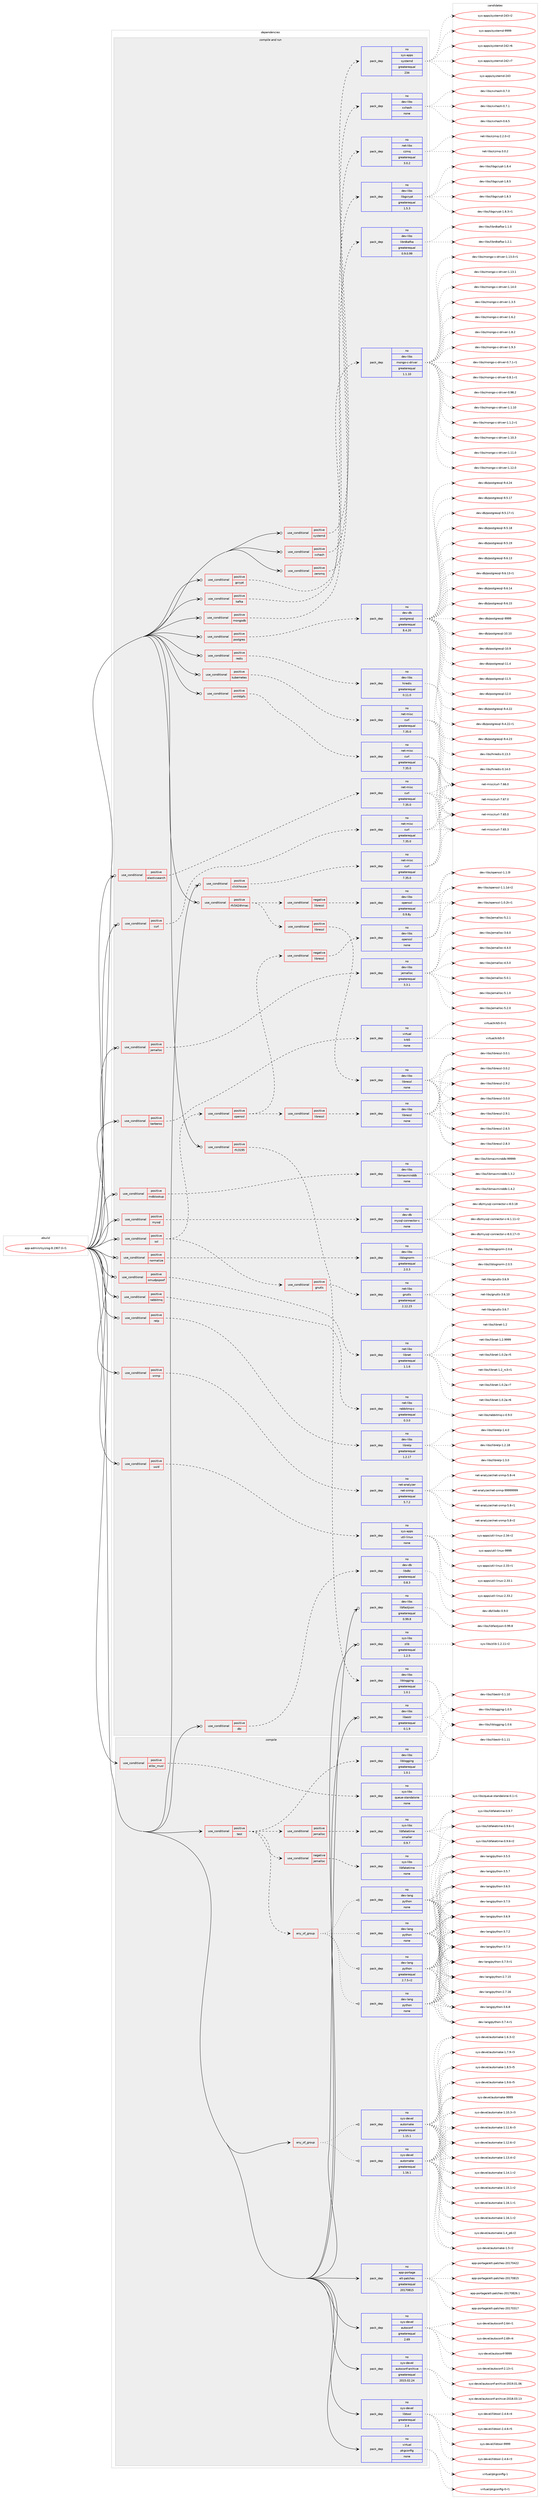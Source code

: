 digraph prolog {

# *************
# Graph options
# *************

newrank=true;
concentrate=true;
compound=true;
graph [rankdir=LR,fontname=Helvetica,fontsize=10,ranksep=1.5];#, ranksep=2.5, nodesep=0.2];
edge  [arrowhead=vee];
node  [fontname=Helvetica,fontsize=10];

# **********
# The ebuild
# **********

subgraph cluster_leftcol {
color=gray;
rank=same;
label=<<i>ebuild</i>>;
id [label="app-admin/rsyslog-8.1907.0-r1", color=red, width=4, href="../app-admin/rsyslog-8.1907.0-r1.svg"];
}

# ****************
# The dependencies
# ****************

subgraph cluster_midcol {
color=gray;
label=<<i>dependencies</i>>;
subgraph cluster_compile {
fillcolor="#eeeeee";
style=filled;
label=<<i>compile</i>>;
subgraph any8236 {
dependency470101 [label=<<TABLE BORDER="0" CELLBORDER="1" CELLSPACING="0" CELLPADDING="4"><TR><TD CELLPADDING="10">any_of_group</TD></TR></TABLE>>, shape=none, color=red];subgraph pack349709 {
dependency470102 [label=<<TABLE BORDER="0" CELLBORDER="1" CELLSPACING="0" CELLPADDING="4" WIDTH="220"><TR><TD ROWSPAN="6" CELLPADDING="30">pack_dep</TD></TR><TR><TD WIDTH="110">no</TD></TR><TR><TD>sys-devel</TD></TR><TR><TD>automake</TD></TR><TR><TD>greaterequal</TD></TR><TR><TD>1.16.1</TD></TR></TABLE>>, shape=none, color=blue];
}
dependency470101:e -> dependency470102:w [weight=20,style="dotted",arrowhead="oinv"];
subgraph pack349710 {
dependency470103 [label=<<TABLE BORDER="0" CELLBORDER="1" CELLSPACING="0" CELLPADDING="4" WIDTH="220"><TR><TD ROWSPAN="6" CELLPADDING="30">pack_dep</TD></TR><TR><TD WIDTH="110">no</TD></TR><TR><TD>sys-devel</TD></TR><TR><TD>automake</TD></TR><TR><TD>greaterequal</TD></TR><TR><TD>1.15.1</TD></TR></TABLE>>, shape=none, color=blue];
}
dependency470101:e -> dependency470103:w [weight=20,style="dotted",arrowhead="oinv"];
}
id:e -> dependency470101:w [weight=20,style="solid",arrowhead="vee"];
subgraph cond111855 {
dependency470104 [label=<<TABLE BORDER="0" CELLBORDER="1" CELLSPACING="0" CELLPADDING="4"><TR><TD ROWSPAN="3" CELLPADDING="10">use_conditional</TD></TR><TR><TD>positive</TD></TR><TR><TD>elibc_musl</TD></TR></TABLE>>, shape=none, color=red];
subgraph pack349711 {
dependency470105 [label=<<TABLE BORDER="0" CELLBORDER="1" CELLSPACING="0" CELLPADDING="4" WIDTH="220"><TR><TD ROWSPAN="6" CELLPADDING="30">pack_dep</TD></TR><TR><TD WIDTH="110">no</TD></TR><TR><TD>sys-libs</TD></TR><TR><TD>queue-standalone</TD></TR><TR><TD>none</TD></TR><TR><TD></TD></TR></TABLE>>, shape=none, color=blue];
}
dependency470104:e -> dependency470105:w [weight=20,style="dashed",arrowhead="vee"];
}
id:e -> dependency470104:w [weight=20,style="solid",arrowhead="vee"];
subgraph cond111856 {
dependency470106 [label=<<TABLE BORDER="0" CELLBORDER="1" CELLSPACING="0" CELLPADDING="4"><TR><TD ROWSPAN="3" CELLPADDING="10">use_conditional</TD></TR><TR><TD>positive</TD></TR><TR><TD>test</TD></TR></TABLE>>, shape=none, color=red];
subgraph pack349712 {
dependency470107 [label=<<TABLE BORDER="0" CELLBORDER="1" CELLSPACING="0" CELLPADDING="4" WIDTH="220"><TR><TD ROWSPAN="6" CELLPADDING="30">pack_dep</TD></TR><TR><TD WIDTH="110">no</TD></TR><TR><TD>dev-libs</TD></TR><TR><TD>liblogging</TD></TR><TR><TD>greaterequal</TD></TR><TR><TD>1.0.1</TD></TR></TABLE>>, shape=none, color=blue];
}
dependency470106:e -> dependency470107:w [weight=20,style="dashed",arrowhead="vee"];
subgraph cond111857 {
dependency470108 [label=<<TABLE BORDER="0" CELLBORDER="1" CELLSPACING="0" CELLPADDING="4"><TR><TD ROWSPAN="3" CELLPADDING="10">use_conditional</TD></TR><TR><TD>positive</TD></TR><TR><TD>jemalloc</TD></TR></TABLE>>, shape=none, color=red];
subgraph pack349713 {
dependency470109 [label=<<TABLE BORDER="0" CELLBORDER="1" CELLSPACING="0" CELLPADDING="4" WIDTH="220"><TR><TD ROWSPAN="6" CELLPADDING="30">pack_dep</TD></TR><TR><TD WIDTH="110">no</TD></TR><TR><TD>sys-libs</TD></TR><TR><TD>libfaketime</TD></TR><TR><TD>smaller</TD></TR><TR><TD>0.9.7</TD></TR></TABLE>>, shape=none, color=blue];
}
dependency470108:e -> dependency470109:w [weight=20,style="dashed",arrowhead="vee"];
}
dependency470106:e -> dependency470108:w [weight=20,style="dashed",arrowhead="vee"];
subgraph cond111858 {
dependency470110 [label=<<TABLE BORDER="0" CELLBORDER="1" CELLSPACING="0" CELLPADDING="4"><TR><TD ROWSPAN="3" CELLPADDING="10">use_conditional</TD></TR><TR><TD>negative</TD></TR><TR><TD>jemalloc</TD></TR></TABLE>>, shape=none, color=red];
subgraph pack349714 {
dependency470111 [label=<<TABLE BORDER="0" CELLBORDER="1" CELLSPACING="0" CELLPADDING="4" WIDTH="220"><TR><TD ROWSPAN="6" CELLPADDING="30">pack_dep</TD></TR><TR><TD WIDTH="110">no</TD></TR><TR><TD>sys-libs</TD></TR><TR><TD>libfaketime</TD></TR><TR><TD>none</TD></TR><TR><TD></TD></TR></TABLE>>, shape=none, color=blue];
}
dependency470110:e -> dependency470111:w [weight=20,style="dashed",arrowhead="vee"];
}
dependency470106:e -> dependency470110:w [weight=20,style="dashed",arrowhead="vee"];
subgraph any8237 {
dependency470112 [label=<<TABLE BORDER="0" CELLBORDER="1" CELLSPACING="0" CELLPADDING="4"><TR><TD CELLPADDING="10">any_of_group</TD></TR></TABLE>>, shape=none, color=red];subgraph pack349715 {
dependency470113 [label=<<TABLE BORDER="0" CELLBORDER="1" CELLSPACING="0" CELLPADDING="4" WIDTH="220"><TR><TD ROWSPAN="6" CELLPADDING="30">pack_dep</TD></TR><TR><TD WIDTH="110">no</TD></TR><TR><TD>dev-lang</TD></TR><TR><TD>python</TD></TR><TR><TD>none</TD></TR><TR><TD></TD></TR></TABLE>>, shape=none, color=blue];
}
dependency470112:e -> dependency470113:w [weight=20,style="dotted",arrowhead="oinv"];
subgraph pack349716 {
dependency470114 [label=<<TABLE BORDER="0" CELLBORDER="1" CELLSPACING="0" CELLPADDING="4" WIDTH="220"><TR><TD ROWSPAN="6" CELLPADDING="30">pack_dep</TD></TR><TR><TD WIDTH="110">no</TD></TR><TR><TD>dev-lang</TD></TR><TR><TD>python</TD></TR><TR><TD>none</TD></TR><TR><TD></TD></TR></TABLE>>, shape=none, color=blue];
}
dependency470112:e -> dependency470114:w [weight=20,style="dotted",arrowhead="oinv"];
subgraph pack349717 {
dependency470115 [label=<<TABLE BORDER="0" CELLBORDER="1" CELLSPACING="0" CELLPADDING="4" WIDTH="220"><TR><TD ROWSPAN="6" CELLPADDING="30">pack_dep</TD></TR><TR><TD WIDTH="110">no</TD></TR><TR><TD>dev-lang</TD></TR><TR><TD>python</TD></TR><TR><TD>none</TD></TR><TR><TD></TD></TR></TABLE>>, shape=none, color=blue];
}
dependency470112:e -> dependency470115:w [weight=20,style="dotted",arrowhead="oinv"];
subgraph pack349718 {
dependency470116 [label=<<TABLE BORDER="0" CELLBORDER="1" CELLSPACING="0" CELLPADDING="4" WIDTH="220"><TR><TD ROWSPAN="6" CELLPADDING="30">pack_dep</TD></TR><TR><TD WIDTH="110">no</TD></TR><TR><TD>dev-lang</TD></TR><TR><TD>python</TD></TR><TR><TD>greaterequal</TD></TR><TR><TD>2.7.5-r2</TD></TR></TABLE>>, shape=none, color=blue];
}
dependency470112:e -> dependency470116:w [weight=20,style="dotted",arrowhead="oinv"];
}
dependency470106:e -> dependency470112:w [weight=20,style="dashed",arrowhead="vee"];
}
id:e -> dependency470106:w [weight=20,style="solid",arrowhead="vee"];
subgraph pack349719 {
dependency470117 [label=<<TABLE BORDER="0" CELLBORDER="1" CELLSPACING="0" CELLPADDING="4" WIDTH="220"><TR><TD ROWSPAN="6" CELLPADDING="30">pack_dep</TD></TR><TR><TD WIDTH="110">no</TD></TR><TR><TD>app-portage</TD></TR><TR><TD>elt-patches</TD></TR><TR><TD>greaterequal</TD></TR><TR><TD>20170815</TD></TR></TABLE>>, shape=none, color=blue];
}
id:e -> dependency470117:w [weight=20,style="solid",arrowhead="vee"];
subgraph pack349720 {
dependency470118 [label=<<TABLE BORDER="0" CELLBORDER="1" CELLSPACING="0" CELLPADDING="4" WIDTH="220"><TR><TD ROWSPAN="6" CELLPADDING="30">pack_dep</TD></TR><TR><TD WIDTH="110">no</TD></TR><TR><TD>sys-devel</TD></TR><TR><TD>autoconf</TD></TR><TR><TD>greaterequal</TD></TR><TR><TD>2.69</TD></TR></TABLE>>, shape=none, color=blue];
}
id:e -> dependency470118:w [weight=20,style="solid",arrowhead="vee"];
subgraph pack349721 {
dependency470119 [label=<<TABLE BORDER="0" CELLBORDER="1" CELLSPACING="0" CELLPADDING="4" WIDTH="220"><TR><TD ROWSPAN="6" CELLPADDING="30">pack_dep</TD></TR><TR><TD WIDTH="110">no</TD></TR><TR><TD>sys-devel</TD></TR><TR><TD>autoconf-archive</TD></TR><TR><TD>greaterequal</TD></TR><TR><TD>2015.02.24</TD></TR></TABLE>>, shape=none, color=blue];
}
id:e -> dependency470119:w [weight=20,style="solid",arrowhead="vee"];
subgraph pack349722 {
dependency470120 [label=<<TABLE BORDER="0" CELLBORDER="1" CELLSPACING="0" CELLPADDING="4" WIDTH="220"><TR><TD ROWSPAN="6" CELLPADDING="30">pack_dep</TD></TR><TR><TD WIDTH="110">no</TD></TR><TR><TD>sys-devel</TD></TR><TR><TD>libtool</TD></TR><TR><TD>greaterequal</TD></TR><TR><TD>2.4</TD></TR></TABLE>>, shape=none, color=blue];
}
id:e -> dependency470120:w [weight=20,style="solid",arrowhead="vee"];
subgraph pack349723 {
dependency470121 [label=<<TABLE BORDER="0" CELLBORDER="1" CELLSPACING="0" CELLPADDING="4" WIDTH="220"><TR><TD ROWSPAN="6" CELLPADDING="30">pack_dep</TD></TR><TR><TD WIDTH="110">no</TD></TR><TR><TD>virtual</TD></TR><TR><TD>pkgconfig</TD></TR><TR><TD>none</TD></TR><TR><TD></TD></TR></TABLE>>, shape=none, color=blue];
}
id:e -> dependency470121:w [weight=20,style="solid",arrowhead="vee"];
}
subgraph cluster_compileandrun {
fillcolor="#eeeeee";
style=filled;
label=<<i>compile and run</i>>;
subgraph cond111859 {
dependency470122 [label=<<TABLE BORDER="0" CELLBORDER="1" CELLSPACING="0" CELLPADDING="4"><TR><TD ROWSPAN="3" CELLPADDING="10">use_conditional</TD></TR><TR><TD>positive</TD></TR><TR><TD>clickhouse</TD></TR></TABLE>>, shape=none, color=red];
subgraph pack349724 {
dependency470123 [label=<<TABLE BORDER="0" CELLBORDER="1" CELLSPACING="0" CELLPADDING="4" WIDTH="220"><TR><TD ROWSPAN="6" CELLPADDING="30">pack_dep</TD></TR><TR><TD WIDTH="110">no</TD></TR><TR><TD>net-misc</TD></TR><TR><TD>curl</TD></TR><TR><TD>greaterequal</TD></TR><TR><TD>7.35.0</TD></TR></TABLE>>, shape=none, color=blue];
}
dependency470122:e -> dependency470123:w [weight=20,style="dashed",arrowhead="vee"];
}
id:e -> dependency470122:w [weight=20,style="solid",arrowhead="odotvee"];
subgraph cond111860 {
dependency470124 [label=<<TABLE BORDER="0" CELLBORDER="1" CELLSPACING="0" CELLPADDING="4"><TR><TD ROWSPAN="3" CELLPADDING="10">use_conditional</TD></TR><TR><TD>positive</TD></TR><TR><TD>curl</TD></TR></TABLE>>, shape=none, color=red];
subgraph pack349725 {
dependency470125 [label=<<TABLE BORDER="0" CELLBORDER="1" CELLSPACING="0" CELLPADDING="4" WIDTH="220"><TR><TD ROWSPAN="6" CELLPADDING="30">pack_dep</TD></TR><TR><TD WIDTH="110">no</TD></TR><TR><TD>net-misc</TD></TR><TR><TD>curl</TD></TR><TR><TD>greaterequal</TD></TR><TR><TD>7.35.0</TD></TR></TABLE>>, shape=none, color=blue];
}
dependency470124:e -> dependency470125:w [weight=20,style="dashed",arrowhead="vee"];
}
id:e -> dependency470124:w [weight=20,style="solid",arrowhead="odotvee"];
subgraph cond111861 {
dependency470126 [label=<<TABLE BORDER="0" CELLBORDER="1" CELLSPACING="0" CELLPADDING="4"><TR><TD ROWSPAN="3" CELLPADDING="10">use_conditional</TD></TR><TR><TD>positive</TD></TR><TR><TD>dbi</TD></TR></TABLE>>, shape=none, color=red];
subgraph pack349726 {
dependency470127 [label=<<TABLE BORDER="0" CELLBORDER="1" CELLSPACING="0" CELLPADDING="4" WIDTH="220"><TR><TD ROWSPAN="6" CELLPADDING="30">pack_dep</TD></TR><TR><TD WIDTH="110">no</TD></TR><TR><TD>dev-db</TD></TR><TR><TD>libdbi</TD></TR><TR><TD>greaterequal</TD></TR><TR><TD>0.8.3</TD></TR></TABLE>>, shape=none, color=blue];
}
dependency470126:e -> dependency470127:w [weight=20,style="dashed",arrowhead="vee"];
}
id:e -> dependency470126:w [weight=20,style="solid",arrowhead="odotvee"];
subgraph cond111862 {
dependency470128 [label=<<TABLE BORDER="0" CELLBORDER="1" CELLSPACING="0" CELLPADDING="4"><TR><TD ROWSPAN="3" CELLPADDING="10">use_conditional</TD></TR><TR><TD>positive</TD></TR><TR><TD>elasticsearch</TD></TR></TABLE>>, shape=none, color=red];
subgraph pack349727 {
dependency470129 [label=<<TABLE BORDER="0" CELLBORDER="1" CELLSPACING="0" CELLPADDING="4" WIDTH="220"><TR><TD ROWSPAN="6" CELLPADDING="30">pack_dep</TD></TR><TR><TD WIDTH="110">no</TD></TR><TR><TD>net-misc</TD></TR><TR><TD>curl</TD></TR><TR><TD>greaterequal</TD></TR><TR><TD>7.35.0</TD></TR></TABLE>>, shape=none, color=blue];
}
dependency470128:e -> dependency470129:w [weight=20,style="dashed",arrowhead="vee"];
}
id:e -> dependency470128:w [weight=20,style="solid",arrowhead="odotvee"];
subgraph cond111863 {
dependency470130 [label=<<TABLE BORDER="0" CELLBORDER="1" CELLSPACING="0" CELLPADDING="4"><TR><TD ROWSPAN="3" CELLPADDING="10">use_conditional</TD></TR><TR><TD>positive</TD></TR><TR><TD>gcrypt</TD></TR></TABLE>>, shape=none, color=red];
subgraph pack349728 {
dependency470131 [label=<<TABLE BORDER="0" CELLBORDER="1" CELLSPACING="0" CELLPADDING="4" WIDTH="220"><TR><TD ROWSPAN="6" CELLPADDING="30">pack_dep</TD></TR><TR><TD WIDTH="110">no</TD></TR><TR><TD>dev-libs</TD></TR><TR><TD>libgcrypt</TD></TR><TR><TD>greaterequal</TD></TR><TR><TD>1.5.3</TD></TR></TABLE>>, shape=none, color=blue];
}
dependency470130:e -> dependency470131:w [weight=20,style="dashed",arrowhead="vee"];
}
id:e -> dependency470130:w [weight=20,style="solid",arrowhead="odotvee"];
subgraph cond111864 {
dependency470132 [label=<<TABLE BORDER="0" CELLBORDER="1" CELLSPACING="0" CELLPADDING="4"><TR><TD ROWSPAN="3" CELLPADDING="10">use_conditional</TD></TR><TR><TD>positive</TD></TR><TR><TD>jemalloc</TD></TR></TABLE>>, shape=none, color=red];
subgraph pack349729 {
dependency470133 [label=<<TABLE BORDER="0" CELLBORDER="1" CELLSPACING="0" CELLPADDING="4" WIDTH="220"><TR><TD ROWSPAN="6" CELLPADDING="30">pack_dep</TD></TR><TR><TD WIDTH="110">no</TD></TR><TR><TD>dev-libs</TD></TR><TR><TD>jemalloc</TD></TR><TR><TD>greaterequal</TD></TR><TR><TD>3.3.1</TD></TR></TABLE>>, shape=none, color=blue];
}
dependency470132:e -> dependency470133:w [weight=20,style="dashed",arrowhead="vee"];
}
id:e -> dependency470132:w [weight=20,style="solid",arrowhead="odotvee"];
subgraph cond111865 {
dependency470134 [label=<<TABLE BORDER="0" CELLBORDER="1" CELLSPACING="0" CELLPADDING="4"><TR><TD ROWSPAN="3" CELLPADDING="10">use_conditional</TD></TR><TR><TD>positive</TD></TR><TR><TD>kafka</TD></TR></TABLE>>, shape=none, color=red];
subgraph pack349730 {
dependency470135 [label=<<TABLE BORDER="0" CELLBORDER="1" CELLSPACING="0" CELLPADDING="4" WIDTH="220"><TR><TD ROWSPAN="6" CELLPADDING="30">pack_dep</TD></TR><TR><TD WIDTH="110">no</TD></TR><TR><TD>dev-libs</TD></TR><TR><TD>librdkafka</TD></TR><TR><TD>greaterequal</TD></TR><TR><TD>0.9.0.99</TD></TR></TABLE>>, shape=none, color=blue];
}
dependency470134:e -> dependency470135:w [weight=20,style="dashed",arrowhead="vee"];
}
id:e -> dependency470134:w [weight=20,style="solid",arrowhead="odotvee"];
subgraph cond111866 {
dependency470136 [label=<<TABLE BORDER="0" CELLBORDER="1" CELLSPACING="0" CELLPADDING="4"><TR><TD ROWSPAN="3" CELLPADDING="10">use_conditional</TD></TR><TR><TD>positive</TD></TR><TR><TD>kerberos</TD></TR></TABLE>>, shape=none, color=red];
subgraph pack349731 {
dependency470137 [label=<<TABLE BORDER="0" CELLBORDER="1" CELLSPACING="0" CELLPADDING="4" WIDTH="220"><TR><TD ROWSPAN="6" CELLPADDING="30">pack_dep</TD></TR><TR><TD WIDTH="110">no</TD></TR><TR><TD>virtual</TD></TR><TR><TD>krb5</TD></TR><TR><TD>none</TD></TR><TR><TD></TD></TR></TABLE>>, shape=none, color=blue];
}
dependency470136:e -> dependency470137:w [weight=20,style="dashed",arrowhead="vee"];
}
id:e -> dependency470136:w [weight=20,style="solid",arrowhead="odotvee"];
subgraph cond111867 {
dependency470138 [label=<<TABLE BORDER="0" CELLBORDER="1" CELLSPACING="0" CELLPADDING="4"><TR><TD ROWSPAN="3" CELLPADDING="10">use_conditional</TD></TR><TR><TD>positive</TD></TR><TR><TD>kubernetes</TD></TR></TABLE>>, shape=none, color=red];
subgraph pack349732 {
dependency470139 [label=<<TABLE BORDER="0" CELLBORDER="1" CELLSPACING="0" CELLPADDING="4" WIDTH="220"><TR><TD ROWSPAN="6" CELLPADDING="30">pack_dep</TD></TR><TR><TD WIDTH="110">no</TD></TR><TR><TD>net-misc</TD></TR><TR><TD>curl</TD></TR><TR><TD>greaterequal</TD></TR><TR><TD>7.35.0</TD></TR></TABLE>>, shape=none, color=blue];
}
dependency470138:e -> dependency470139:w [weight=20,style="dashed",arrowhead="vee"];
}
id:e -> dependency470138:w [weight=20,style="solid",arrowhead="odotvee"];
subgraph cond111868 {
dependency470140 [label=<<TABLE BORDER="0" CELLBORDER="1" CELLSPACING="0" CELLPADDING="4"><TR><TD ROWSPAN="3" CELLPADDING="10">use_conditional</TD></TR><TR><TD>positive</TD></TR><TR><TD>mdblookup</TD></TR></TABLE>>, shape=none, color=red];
subgraph pack349733 {
dependency470141 [label=<<TABLE BORDER="0" CELLBORDER="1" CELLSPACING="0" CELLPADDING="4" WIDTH="220"><TR><TD ROWSPAN="6" CELLPADDING="30">pack_dep</TD></TR><TR><TD WIDTH="110">no</TD></TR><TR><TD>dev-libs</TD></TR><TR><TD>libmaxminddb</TD></TR><TR><TD>none</TD></TR><TR><TD></TD></TR></TABLE>>, shape=none, color=blue];
}
dependency470140:e -> dependency470141:w [weight=20,style="dashed",arrowhead="vee"];
}
id:e -> dependency470140:w [weight=20,style="solid",arrowhead="odotvee"];
subgraph cond111869 {
dependency470142 [label=<<TABLE BORDER="0" CELLBORDER="1" CELLSPACING="0" CELLPADDING="4"><TR><TD ROWSPAN="3" CELLPADDING="10">use_conditional</TD></TR><TR><TD>positive</TD></TR><TR><TD>mongodb</TD></TR></TABLE>>, shape=none, color=red];
subgraph pack349734 {
dependency470143 [label=<<TABLE BORDER="0" CELLBORDER="1" CELLSPACING="0" CELLPADDING="4" WIDTH="220"><TR><TD ROWSPAN="6" CELLPADDING="30">pack_dep</TD></TR><TR><TD WIDTH="110">no</TD></TR><TR><TD>dev-libs</TD></TR><TR><TD>mongo-c-driver</TD></TR><TR><TD>greaterequal</TD></TR><TR><TD>1.1.10</TD></TR></TABLE>>, shape=none, color=blue];
}
dependency470142:e -> dependency470143:w [weight=20,style="dashed",arrowhead="vee"];
}
id:e -> dependency470142:w [weight=20,style="solid",arrowhead="odotvee"];
subgraph cond111870 {
dependency470144 [label=<<TABLE BORDER="0" CELLBORDER="1" CELLSPACING="0" CELLPADDING="4"><TR><TD ROWSPAN="3" CELLPADDING="10">use_conditional</TD></TR><TR><TD>positive</TD></TR><TR><TD>mysql</TD></TR></TABLE>>, shape=none, color=red];
subgraph pack349735 {
dependency470145 [label=<<TABLE BORDER="0" CELLBORDER="1" CELLSPACING="0" CELLPADDING="4" WIDTH="220"><TR><TD ROWSPAN="6" CELLPADDING="30">pack_dep</TD></TR><TR><TD WIDTH="110">no</TD></TR><TR><TD>dev-db</TD></TR><TR><TD>mysql-connector-c</TD></TR><TR><TD>none</TD></TR><TR><TD></TD></TR></TABLE>>, shape=none, color=blue];
}
dependency470144:e -> dependency470145:w [weight=20,style="dashed",arrowhead="vee"];
}
id:e -> dependency470144:w [weight=20,style="solid",arrowhead="odotvee"];
subgraph cond111871 {
dependency470146 [label=<<TABLE BORDER="0" CELLBORDER="1" CELLSPACING="0" CELLPADDING="4"><TR><TD ROWSPAN="3" CELLPADDING="10">use_conditional</TD></TR><TR><TD>positive</TD></TR><TR><TD>normalize</TD></TR></TABLE>>, shape=none, color=red];
subgraph pack349736 {
dependency470147 [label=<<TABLE BORDER="0" CELLBORDER="1" CELLSPACING="0" CELLPADDING="4" WIDTH="220"><TR><TD ROWSPAN="6" CELLPADDING="30">pack_dep</TD></TR><TR><TD WIDTH="110">no</TD></TR><TR><TD>dev-libs</TD></TR><TR><TD>liblognorm</TD></TR><TR><TD>greaterequal</TD></TR><TR><TD>2.0.3</TD></TR></TABLE>>, shape=none, color=blue];
}
dependency470146:e -> dependency470147:w [weight=20,style="dashed",arrowhead="vee"];
}
id:e -> dependency470146:w [weight=20,style="solid",arrowhead="odotvee"];
subgraph cond111872 {
dependency470148 [label=<<TABLE BORDER="0" CELLBORDER="1" CELLSPACING="0" CELLPADDING="4"><TR><TD ROWSPAN="3" CELLPADDING="10">use_conditional</TD></TR><TR><TD>positive</TD></TR><TR><TD>omhttpfs</TD></TR></TABLE>>, shape=none, color=red];
subgraph pack349737 {
dependency470149 [label=<<TABLE BORDER="0" CELLBORDER="1" CELLSPACING="0" CELLPADDING="4" WIDTH="220"><TR><TD ROWSPAN="6" CELLPADDING="30">pack_dep</TD></TR><TR><TD WIDTH="110">no</TD></TR><TR><TD>net-misc</TD></TR><TR><TD>curl</TD></TR><TR><TD>greaterequal</TD></TR><TR><TD>7.35.0</TD></TR></TABLE>>, shape=none, color=blue];
}
dependency470148:e -> dependency470149:w [weight=20,style="dashed",arrowhead="vee"];
}
id:e -> dependency470148:w [weight=20,style="solid",arrowhead="odotvee"];
subgraph cond111873 {
dependency470150 [label=<<TABLE BORDER="0" CELLBORDER="1" CELLSPACING="0" CELLPADDING="4"><TR><TD ROWSPAN="3" CELLPADDING="10">use_conditional</TD></TR><TR><TD>positive</TD></TR><TR><TD>omudpspoof</TD></TR></TABLE>>, shape=none, color=red];
subgraph pack349738 {
dependency470151 [label=<<TABLE BORDER="0" CELLBORDER="1" CELLSPACING="0" CELLPADDING="4" WIDTH="220"><TR><TD ROWSPAN="6" CELLPADDING="30">pack_dep</TD></TR><TR><TD WIDTH="110">no</TD></TR><TR><TD>net-libs</TD></TR><TR><TD>libnet</TD></TR><TR><TD>greaterequal</TD></TR><TR><TD>1.1.6</TD></TR></TABLE>>, shape=none, color=blue];
}
dependency470150:e -> dependency470151:w [weight=20,style="dashed",arrowhead="vee"];
}
id:e -> dependency470150:w [weight=20,style="solid",arrowhead="odotvee"];
subgraph cond111874 {
dependency470152 [label=<<TABLE BORDER="0" CELLBORDER="1" CELLSPACING="0" CELLPADDING="4"><TR><TD ROWSPAN="3" CELLPADDING="10">use_conditional</TD></TR><TR><TD>positive</TD></TR><TR><TD>postgres</TD></TR></TABLE>>, shape=none, color=red];
subgraph pack349739 {
dependency470153 [label=<<TABLE BORDER="0" CELLBORDER="1" CELLSPACING="0" CELLPADDING="4" WIDTH="220"><TR><TD ROWSPAN="6" CELLPADDING="30">pack_dep</TD></TR><TR><TD WIDTH="110">no</TD></TR><TR><TD>dev-db</TD></TR><TR><TD>postgresql</TD></TR><TR><TD>greaterequal</TD></TR><TR><TD>8.4.20</TD></TR></TABLE>>, shape=none, color=blue];
}
dependency470152:e -> dependency470153:w [weight=20,style="dashed",arrowhead="vee"];
}
id:e -> dependency470152:w [weight=20,style="solid",arrowhead="odotvee"];
subgraph cond111875 {
dependency470154 [label=<<TABLE BORDER="0" CELLBORDER="1" CELLSPACING="0" CELLPADDING="4"><TR><TD ROWSPAN="3" CELLPADDING="10">use_conditional</TD></TR><TR><TD>positive</TD></TR><TR><TD>rabbitmq</TD></TR></TABLE>>, shape=none, color=red];
subgraph pack349740 {
dependency470155 [label=<<TABLE BORDER="0" CELLBORDER="1" CELLSPACING="0" CELLPADDING="4" WIDTH="220"><TR><TD ROWSPAN="6" CELLPADDING="30">pack_dep</TD></TR><TR><TD WIDTH="110">no</TD></TR><TR><TD>net-libs</TD></TR><TR><TD>rabbitmq-c</TD></TR><TR><TD>greaterequal</TD></TR><TR><TD>0.3.0</TD></TR></TABLE>>, shape=none, color=blue];
}
dependency470154:e -> dependency470155:w [weight=20,style="dashed",arrowhead="vee"];
}
id:e -> dependency470154:w [weight=20,style="solid",arrowhead="odotvee"];
subgraph cond111876 {
dependency470156 [label=<<TABLE BORDER="0" CELLBORDER="1" CELLSPACING="0" CELLPADDING="4"><TR><TD ROWSPAN="3" CELLPADDING="10">use_conditional</TD></TR><TR><TD>positive</TD></TR><TR><TD>redis</TD></TR></TABLE>>, shape=none, color=red];
subgraph pack349741 {
dependency470157 [label=<<TABLE BORDER="0" CELLBORDER="1" CELLSPACING="0" CELLPADDING="4" WIDTH="220"><TR><TD ROWSPAN="6" CELLPADDING="30">pack_dep</TD></TR><TR><TD WIDTH="110">no</TD></TR><TR><TD>dev-libs</TD></TR><TR><TD>hiredis</TD></TR><TR><TD>greaterequal</TD></TR><TR><TD>0.11.0</TD></TR></TABLE>>, shape=none, color=blue];
}
dependency470156:e -> dependency470157:w [weight=20,style="dashed",arrowhead="vee"];
}
id:e -> dependency470156:w [weight=20,style="solid",arrowhead="odotvee"];
subgraph cond111877 {
dependency470158 [label=<<TABLE BORDER="0" CELLBORDER="1" CELLSPACING="0" CELLPADDING="4"><TR><TD ROWSPAN="3" CELLPADDING="10">use_conditional</TD></TR><TR><TD>positive</TD></TR><TR><TD>relp</TD></TR></TABLE>>, shape=none, color=red];
subgraph pack349742 {
dependency470159 [label=<<TABLE BORDER="0" CELLBORDER="1" CELLSPACING="0" CELLPADDING="4" WIDTH="220"><TR><TD ROWSPAN="6" CELLPADDING="30">pack_dep</TD></TR><TR><TD WIDTH="110">no</TD></TR><TR><TD>dev-libs</TD></TR><TR><TD>librelp</TD></TR><TR><TD>greaterequal</TD></TR><TR><TD>1.2.17</TD></TR></TABLE>>, shape=none, color=blue];
}
dependency470158:e -> dependency470159:w [weight=20,style="dashed",arrowhead="vee"];
}
id:e -> dependency470158:w [weight=20,style="solid",arrowhead="odotvee"];
subgraph cond111878 {
dependency470160 [label=<<TABLE BORDER="0" CELLBORDER="1" CELLSPACING="0" CELLPADDING="4"><TR><TD ROWSPAN="3" CELLPADDING="10">use_conditional</TD></TR><TR><TD>positive</TD></TR><TR><TD>rfc3195</TD></TR></TABLE>>, shape=none, color=red];
subgraph pack349743 {
dependency470161 [label=<<TABLE BORDER="0" CELLBORDER="1" CELLSPACING="0" CELLPADDING="4" WIDTH="220"><TR><TD ROWSPAN="6" CELLPADDING="30">pack_dep</TD></TR><TR><TD WIDTH="110">no</TD></TR><TR><TD>dev-libs</TD></TR><TR><TD>liblogging</TD></TR><TR><TD>greaterequal</TD></TR><TR><TD>1.0.1</TD></TR></TABLE>>, shape=none, color=blue];
}
dependency470160:e -> dependency470161:w [weight=20,style="dashed",arrowhead="vee"];
}
id:e -> dependency470160:w [weight=20,style="solid",arrowhead="odotvee"];
subgraph cond111879 {
dependency470162 [label=<<TABLE BORDER="0" CELLBORDER="1" CELLSPACING="0" CELLPADDING="4"><TR><TD ROWSPAN="3" CELLPADDING="10">use_conditional</TD></TR><TR><TD>positive</TD></TR><TR><TD>rfc5424hmac</TD></TR></TABLE>>, shape=none, color=red];
subgraph cond111880 {
dependency470163 [label=<<TABLE BORDER="0" CELLBORDER="1" CELLSPACING="0" CELLPADDING="4"><TR><TD ROWSPAN="3" CELLPADDING="10">use_conditional</TD></TR><TR><TD>negative</TD></TR><TR><TD>libressl</TD></TR></TABLE>>, shape=none, color=red];
subgraph pack349744 {
dependency470164 [label=<<TABLE BORDER="0" CELLBORDER="1" CELLSPACING="0" CELLPADDING="4" WIDTH="220"><TR><TD ROWSPAN="6" CELLPADDING="30">pack_dep</TD></TR><TR><TD WIDTH="110">no</TD></TR><TR><TD>dev-libs</TD></TR><TR><TD>openssl</TD></TR><TR><TD>greaterequal</TD></TR><TR><TD>0.9.8y</TD></TR></TABLE>>, shape=none, color=blue];
}
dependency470163:e -> dependency470164:w [weight=20,style="dashed",arrowhead="vee"];
}
dependency470162:e -> dependency470163:w [weight=20,style="dashed",arrowhead="vee"];
subgraph cond111881 {
dependency470165 [label=<<TABLE BORDER="0" CELLBORDER="1" CELLSPACING="0" CELLPADDING="4"><TR><TD ROWSPAN="3" CELLPADDING="10">use_conditional</TD></TR><TR><TD>positive</TD></TR><TR><TD>libressl</TD></TR></TABLE>>, shape=none, color=red];
subgraph pack349745 {
dependency470166 [label=<<TABLE BORDER="0" CELLBORDER="1" CELLSPACING="0" CELLPADDING="4" WIDTH="220"><TR><TD ROWSPAN="6" CELLPADDING="30">pack_dep</TD></TR><TR><TD WIDTH="110">no</TD></TR><TR><TD>dev-libs</TD></TR><TR><TD>libressl</TD></TR><TR><TD>none</TD></TR><TR><TD></TD></TR></TABLE>>, shape=none, color=blue];
}
dependency470165:e -> dependency470166:w [weight=20,style="dashed",arrowhead="vee"];
}
dependency470162:e -> dependency470165:w [weight=20,style="dashed",arrowhead="vee"];
}
id:e -> dependency470162:w [weight=20,style="solid",arrowhead="odotvee"];
subgraph cond111882 {
dependency470167 [label=<<TABLE BORDER="0" CELLBORDER="1" CELLSPACING="0" CELLPADDING="4"><TR><TD ROWSPAN="3" CELLPADDING="10">use_conditional</TD></TR><TR><TD>positive</TD></TR><TR><TD>snmp</TD></TR></TABLE>>, shape=none, color=red];
subgraph pack349746 {
dependency470168 [label=<<TABLE BORDER="0" CELLBORDER="1" CELLSPACING="0" CELLPADDING="4" WIDTH="220"><TR><TD ROWSPAN="6" CELLPADDING="30">pack_dep</TD></TR><TR><TD WIDTH="110">no</TD></TR><TR><TD>net-analyzer</TD></TR><TR><TD>net-snmp</TD></TR><TR><TD>greaterequal</TD></TR><TR><TD>5.7.2</TD></TR></TABLE>>, shape=none, color=blue];
}
dependency470167:e -> dependency470168:w [weight=20,style="dashed",arrowhead="vee"];
}
id:e -> dependency470167:w [weight=20,style="solid",arrowhead="odotvee"];
subgraph cond111883 {
dependency470169 [label=<<TABLE BORDER="0" CELLBORDER="1" CELLSPACING="0" CELLPADDING="4"><TR><TD ROWSPAN="3" CELLPADDING="10">use_conditional</TD></TR><TR><TD>positive</TD></TR><TR><TD>ssl</TD></TR></TABLE>>, shape=none, color=red];
subgraph cond111884 {
dependency470170 [label=<<TABLE BORDER="0" CELLBORDER="1" CELLSPACING="0" CELLPADDING="4"><TR><TD ROWSPAN="3" CELLPADDING="10">use_conditional</TD></TR><TR><TD>positive</TD></TR><TR><TD>gnutls</TD></TR></TABLE>>, shape=none, color=red];
subgraph pack349747 {
dependency470171 [label=<<TABLE BORDER="0" CELLBORDER="1" CELLSPACING="0" CELLPADDING="4" WIDTH="220"><TR><TD ROWSPAN="6" CELLPADDING="30">pack_dep</TD></TR><TR><TD WIDTH="110">no</TD></TR><TR><TD>net-libs</TD></TR><TR><TD>gnutls</TD></TR><TR><TD>greaterequal</TD></TR><TR><TD>2.12.23</TD></TR></TABLE>>, shape=none, color=blue];
}
dependency470170:e -> dependency470171:w [weight=20,style="dashed",arrowhead="vee"];
}
dependency470169:e -> dependency470170:w [weight=20,style="dashed",arrowhead="vee"];
subgraph cond111885 {
dependency470172 [label=<<TABLE BORDER="0" CELLBORDER="1" CELLSPACING="0" CELLPADDING="4"><TR><TD ROWSPAN="3" CELLPADDING="10">use_conditional</TD></TR><TR><TD>positive</TD></TR><TR><TD>openssl</TD></TR></TABLE>>, shape=none, color=red];
subgraph cond111886 {
dependency470173 [label=<<TABLE BORDER="0" CELLBORDER="1" CELLSPACING="0" CELLPADDING="4"><TR><TD ROWSPAN="3" CELLPADDING="10">use_conditional</TD></TR><TR><TD>negative</TD></TR><TR><TD>libressl</TD></TR></TABLE>>, shape=none, color=red];
subgraph pack349748 {
dependency470174 [label=<<TABLE BORDER="0" CELLBORDER="1" CELLSPACING="0" CELLPADDING="4" WIDTH="220"><TR><TD ROWSPAN="6" CELLPADDING="30">pack_dep</TD></TR><TR><TD WIDTH="110">no</TD></TR><TR><TD>dev-libs</TD></TR><TR><TD>openssl</TD></TR><TR><TD>none</TD></TR><TR><TD></TD></TR></TABLE>>, shape=none, color=blue];
}
dependency470173:e -> dependency470174:w [weight=20,style="dashed",arrowhead="vee"];
}
dependency470172:e -> dependency470173:w [weight=20,style="dashed",arrowhead="vee"];
subgraph cond111887 {
dependency470175 [label=<<TABLE BORDER="0" CELLBORDER="1" CELLSPACING="0" CELLPADDING="4"><TR><TD ROWSPAN="3" CELLPADDING="10">use_conditional</TD></TR><TR><TD>positive</TD></TR><TR><TD>libressl</TD></TR></TABLE>>, shape=none, color=red];
subgraph pack349749 {
dependency470176 [label=<<TABLE BORDER="0" CELLBORDER="1" CELLSPACING="0" CELLPADDING="4" WIDTH="220"><TR><TD ROWSPAN="6" CELLPADDING="30">pack_dep</TD></TR><TR><TD WIDTH="110">no</TD></TR><TR><TD>dev-libs</TD></TR><TR><TD>libressl</TD></TR><TR><TD>none</TD></TR><TR><TD></TD></TR></TABLE>>, shape=none, color=blue];
}
dependency470175:e -> dependency470176:w [weight=20,style="dashed",arrowhead="vee"];
}
dependency470172:e -> dependency470175:w [weight=20,style="dashed",arrowhead="vee"];
}
dependency470169:e -> dependency470172:w [weight=20,style="dashed",arrowhead="vee"];
}
id:e -> dependency470169:w [weight=20,style="solid",arrowhead="odotvee"];
subgraph cond111888 {
dependency470177 [label=<<TABLE BORDER="0" CELLBORDER="1" CELLSPACING="0" CELLPADDING="4"><TR><TD ROWSPAN="3" CELLPADDING="10">use_conditional</TD></TR><TR><TD>positive</TD></TR><TR><TD>systemd</TD></TR></TABLE>>, shape=none, color=red];
subgraph pack349750 {
dependency470178 [label=<<TABLE BORDER="0" CELLBORDER="1" CELLSPACING="0" CELLPADDING="4" WIDTH="220"><TR><TD ROWSPAN="6" CELLPADDING="30">pack_dep</TD></TR><TR><TD WIDTH="110">no</TD></TR><TR><TD>sys-apps</TD></TR><TR><TD>systemd</TD></TR><TR><TD>greaterequal</TD></TR><TR><TD>234</TD></TR></TABLE>>, shape=none, color=blue];
}
dependency470177:e -> dependency470178:w [weight=20,style="dashed",arrowhead="vee"];
}
id:e -> dependency470177:w [weight=20,style="solid",arrowhead="odotvee"];
subgraph cond111889 {
dependency470179 [label=<<TABLE BORDER="0" CELLBORDER="1" CELLSPACING="0" CELLPADDING="4"><TR><TD ROWSPAN="3" CELLPADDING="10">use_conditional</TD></TR><TR><TD>positive</TD></TR><TR><TD>uuid</TD></TR></TABLE>>, shape=none, color=red];
subgraph pack349751 {
dependency470180 [label=<<TABLE BORDER="0" CELLBORDER="1" CELLSPACING="0" CELLPADDING="4" WIDTH="220"><TR><TD ROWSPAN="6" CELLPADDING="30">pack_dep</TD></TR><TR><TD WIDTH="110">no</TD></TR><TR><TD>sys-apps</TD></TR><TR><TD>util-linux</TD></TR><TR><TD>none</TD></TR><TR><TD></TD></TR></TABLE>>, shape=none, color=blue];
}
dependency470179:e -> dependency470180:w [weight=20,style="dashed",arrowhead="vee"];
}
id:e -> dependency470179:w [weight=20,style="solid",arrowhead="odotvee"];
subgraph cond111890 {
dependency470181 [label=<<TABLE BORDER="0" CELLBORDER="1" CELLSPACING="0" CELLPADDING="4"><TR><TD ROWSPAN="3" CELLPADDING="10">use_conditional</TD></TR><TR><TD>positive</TD></TR><TR><TD>xxhash</TD></TR></TABLE>>, shape=none, color=red];
subgraph pack349752 {
dependency470182 [label=<<TABLE BORDER="0" CELLBORDER="1" CELLSPACING="0" CELLPADDING="4" WIDTH="220"><TR><TD ROWSPAN="6" CELLPADDING="30">pack_dep</TD></TR><TR><TD WIDTH="110">no</TD></TR><TR><TD>dev-libs</TD></TR><TR><TD>xxhash</TD></TR><TR><TD>none</TD></TR><TR><TD></TD></TR></TABLE>>, shape=none, color=blue];
}
dependency470181:e -> dependency470182:w [weight=20,style="dashed",arrowhead="vee"];
}
id:e -> dependency470181:w [weight=20,style="solid",arrowhead="odotvee"];
subgraph cond111891 {
dependency470183 [label=<<TABLE BORDER="0" CELLBORDER="1" CELLSPACING="0" CELLPADDING="4"><TR><TD ROWSPAN="3" CELLPADDING="10">use_conditional</TD></TR><TR><TD>positive</TD></TR><TR><TD>zeromq</TD></TR></TABLE>>, shape=none, color=red];
subgraph pack349753 {
dependency470184 [label=<<TABLE BORDER="0" CELLBORDER="1" CELLSPACING="0" CELLPADDING="4" WIDTH="220"><TR><TD ROWSPAN="6" CELLPADDING="30">pack_dep</TD></TR><TR><TD WIDTH="110">no</TD></TR><TR><TD>net-libs</TD></TR><TR><TD>czmq</TD></TR><TR><TD>greaterequal</TD></TR><TR><TD>3.0.2</TD></TR></TABLE>>, shape=none, color=blue];
}
dependency470183:e -> dependency470184:w [weight=20,style="dashed",arrowhead="vee"];
}
id:e -> dependency470183:w [weight=20,style="solid",arrowhead="odotvee"];
subgraph pack349754 {
dependency470185 [label=<<TABLE BORDER="0" CELLBORDER="1" CELLSPACING="0" CELLPADDING="4" WIDTH="220"><TR><TD ROWSPAN="6" CELLPADDING="30">pack_dep</TD></TR><TR><TD WIDTH="110">no</TD></TR><TR><TD>dev-libs</TD></TR><TR><TD>libestr</TD></TR><TR><TD>greaterequal</TD></TR><TR><TD>0.1.9</TD></TR></TABLE>>, shape=none, color=blue];
}
id:e -> dependency470185:w [weight=20,style="solid",arrowhead="odotvee"];
subgraph pack349755 {
dependency470186 [label=<<TABLE BORDER="0" CELLBORDER="1" CELLSPACING="0" CELLPADDING="4" WIDTH="220"><TR><TD ROWSPAN="6" CELLPADDING="30">pack_dep</TD></TR><TR><TD WIDTH="110">no</TD></TR><TR><TD>dev-libs</TD></TR><TR><TD>libfastjson</TD></TR><TR><TD>greaterequal</TD></TR><TR><TD>0.99.8</TD></TR></TABLE>>, shape=none, color=blue];
}
id:e -> dependency470186:w [weight=20,style="solid",arrowhead="odotvee"];
subgraph pack349756 {
dependency470187 [label=<<TABLE BORDER="0" CELLBORDER="1" CELLSPACING="0" CELLPADDING="4" WIDTH="220"><TR><TD ROWSPAN="6" CELLPADDING="30">pack_dep</TD></TR><TR><TD WIDTH="110">no</TD></TR><TR><TD>sys-libs</TD></TR><TR><TD>zlib</TD></TR><TR><TD>greaterequal</TD></TR><TR><TD>1.2.5</TD></TR></TABLE>>, shape=none, color=blue];
}
id:e -> dependency470187:w [weight=20,style="solid",arrowhead="odotvee"];
}
subgraph cluster_run {
fillcolor="#eeeeee";
style=filled;
label=<<i>run</i>>;
}
}

# **************
# The candidates
# **************

subgraph cluster_choices {
rank=same;
color=gray;
label=<<i>candidates</i>>;

subgraph choice349709 {
color=black;
nodesep=1;
choice11512111545100101118101108479711711611110997107101454946494846514511451 [label="sys-devel/automake-1.10.3-r3", color=red, width=4,href="../sys-devel/automake-1.10.3-r3.svg"];
choice11512111545100101118101108479711711611110997107101454946494946544511451 [label="sys-devel/automake-1.11.6-r3", color=red, width=4,href="../sys-devel/automake-1.11.6-r3.svg"];
choice11512111545100101118101108479711711611110997107101454946495046544511450 [label="sys-devel/automake-1.12.6-r2", color=red, width=4,href="../sys-devel/automake-1.12.6-r2.svg"];
choice11512111545100101118101108479711711611110997107101454946495146524511450 [label="sys-devel/automake-1.13.4-r2", color=red, width=4,href="../sys-devel/automake-1.13.4-r2.svg"];
choice11512111545100101118101108479711711611110997107101454946495246494511450 [label="sys-devel/automake-1.14.1-r2", color=red, width=4,href="../sys-devel/automake-1.14.1-r2.svg"];
choice11512111545100101118101108479711711611110997107101454946495346494511450 [label="sys-devel/automake-1.15.1-r2", color=red, width=4,href="../sys-devel/automake-1.15.1-r2.svg"];
choice11512111545100101118101108479711711611110997107101454946495446494511449 [label="sys-devel/automake-1.16.1-r1", color=red, width=4,href="../sys-devel/automake-1.16.1-r1.svg"];
choice11512111545100101118101108479711711611110997107101454946495446494511450 [label="sys-devel/automake-1.16.1-r2", color=red, width=4,href="../sys-devel/automake-1.16.1-r2.svg"];
choice115121115451001011181011084797117116111109971071014549465295112544511450 [label="sys-devel/automake-1.4_p6-r2", color=red, width=4,href="../sys-devel/automake-1.4_p6-r2.svg"];
choice11512111545100101118101108479711711611110997107101454946534511450 [label="sys-devel/automake-1.5-r2", color=red, width=4,href="../sys-devel/automake-1.5-r2.svg"];
choice115121115451001011181011084797117116111109971071014549465446514511450 [label="sys-devel/automake-1.6.3-r2", color=red, width=4,href="../sys-devel/automake-1.6.3-r2.svg"];
choice115121115451001011181011084797117116111109971071014549465546574511451 [label="sys-devel/automake-1.7.9-r3", color=red, width=4,href="../sys-devel/automake-1.7.9-r3.svg"];
choice115121115451001011181011084797117116111109971071014549465646534511453 [label="sys-devel/automake-1.8.5-r5", color=red, width=4,href="../sys-devel/automake-1.8.5-r5.svg"];
choice115121115451001011181011084797117116111109971071014549465746544511453 [label="sys-devel/automake-1.9.6-r5", color=red, width=4,href="../sys-devel/automake-1.9.6-r5.svg"];
choice115121115451001011181011084797117116111109971071014557575757 [label="sys-devel/automake-9999", color=red, width=4,href="../sys-devel/automake-9999.svg"];
dependency470102:e -> choice11512111545100101118101108479711711611110997107101454946494846514511451:w [style=dotted,weight="100"];
dependency470102:e -> choice11512111545100101118101108479711711611110997107101454946494946544511451:w [style=dotted,weight="100"];
dependency470102:e -> choice11512111545100101118101108479711711611110997107101454946495046544511450:w [style=dotted,weight="100"];
dependency470102:e -> choice11512111545100101118101108479711711611110997107101454946495146524511450:w [style=dotted,weight="100"];
dependency470102:e -> choice11512111545100101118101108479711711611110997107101454946495246494511450:w [style=dotted,weight="100"];
dependency470102:e -> choice11512111545100101118101108479711711611110997107101454946495346494511450:w [style=dotted,weight="100"];
dependency470102:e -> choice11512111545100101118101108479711711611110997107101454946495446494511449:w [style=dotted,weight="100"];
dependency470102:e -> choice11512111545100101118101108479711711611110997107101454946495446494511450:w [style=dotted,weight="100"];
dependency470102:e -> choice115121115451001011181011084797117116111109971071014549465295112544511450:w [style=dotted,weight="100"];
dependency470102:e -> choice11512111545100101118101108479711711611110997107101454946534511450:w [style=dotted,weight="100"];
dependency470102:e -> choice115121115451001011181011084797117116111109971071014549465446514511450:w [style=dotted,weight="100"];
dependency470102:e -> choice115121115451001011181011084797117116111109971071014549465546574511451:w [style=dotted,weight="100"];
dependency470102:e -> choice115121115451001011181011084797117116111109971071014549465646534511453:w [style=dotted,weight="100"];
dependency470102:e -> choice115121115451001011181011084797117116111109971071014549465746544511453:w [style=dotted,weight="100"];
dependency470102:e -> choice115121115451001011181011084797117116111109971071014557575757:w [style=dotted,weight="100"];
}
subgraph choice349710 {
color=black;
nodesep=1;
choice11512111545100101118101108479711711611110997107101454946494846514511451 [label="sys-devel/automake-1.10.3-r3", color=red, width=4,href="../sys-devel/automake-1.10.3-r3.svg"];
choice11512111545100101118101108479711711611110997107101454946494946544511451 [label="sys-devel/automake-1.11.6-r3", color=red, width=4,href="../sys-devel/automake-1.11.6-r3.svg"];
choice11512111545100101118101108479711711611110997107101454946495046544511450 [label="sys-devel/automake-1.12.6-r2", color=red, width=4,href="../sys-devel/automake-1.12.6-r2.svg"];
choice11512111545100101118101108479711711611110997107101454946495146524511450 [label="sys-devel/automake-1.13.4-r2", color=red, width=4,href="../sys-devel/automake-1.13.4-r2.svg"];
choice11512111545100101118101108479711711611110997107101454946495246494511450 [label="sys-devel/automake-1.14.1-r2", color=red, width=4,href="../sys-devel/automake-1.14.1-r2.svg"];
choice11512111545100101118101108479711711611110997107101454946495346494511450 [label="sys-devel/automake-1.15.1-r2", color=red, width=4,href="../sys-devel/automake-1.15.1-r2.svg"];
choice11512111545100101118101108479711711611110997107101454946495446494511449 [label="sys-devel/automake-1.16.1-r1", color=red, width=4,href="../sys-devel/automake-1.16.1-r1.svg"];
choice11512111545100101118101108479711711611110997107101454946495446494511450 [label="sys-devel/automake-1.16.1-r2", color=red, width=4,href="../sys-devel/automake-1.16.1-r2.svg"];
choice115121115451001011181011084797117116111109971071014549465295112544511450 [label="sys-devel/automake-1.4_p6-r2", color=red, width=4,href="../sys-devel/automake-1.4_p6-r2.svg"];
choice11512111545100101118101108479711711611110997107101454946534511450 [label="sys-devel/automake-1.5-r2", color=red, width=4,href="../sys-devel/automake-1.5-r2.svg"];
choice115121115451001011181011084797117116111109971071014549465446514511450 [label="sys-devel/automake-1.6.3-r2", color=red, width=4,href="../sys-devel/automake-1.6.3-r2.svg"];
choice115121115451001011181011084797117116111109971071014549465546574511451 [label="sys-devel/automake-1.7.9-r3", color=red, width=4,href="../sys-devel/automake-1.7.9-r3.svg"];
choice115121115451001011181011084797117116111109971071014549465646534511453 [label="sys-devel/automake-1.8.5-r5", color=red, width=4,href="../sys-devel/automake-1.8.5-r5.svg"];
choice115121115451001011181011084797117116111109971071014549465746544511453 [label="sys-devel/automake-1.9.6-r5", color=red, width=4,href="../sys-devel/automake-1.9.6-r5.svg"];
choice115121115451001011181011084797117116111109971071014557575757 [label="sys-devel/automake-9999", color=red, width=4,href="../sys-devel/automake-9999.svg"];
dependency470103:e -> choice11512111545100101118101108479711711611110997107101454946494846514511451:w [style=dotted,weight="100"];
dependency470103:e -> choice11512111545100101118101108479711711611110997107101454946494946544511451:w [style=dotted,weight="100"];
dependency470103:e -> choice11512111545100101118101108479711711611110997107101454946495046544511450:w [style=dotted,weight="100"];
dependency470103:e -> choice11512111545100101118101108479711711611110997107101454946495146524511450:w [style=dotted,weight="100"];
dependency470103:e -> choice11512111545100101118101108479711711611110997107101454946495246494511450:w [style=dotted,weight="100"];
dependency470103:e -> choice11512111545100101118101108479711711611110997107101454946495346494511450:w [style=dotted,weight="100"];
dependency470103:e -> choice11512111545100101118101108479711711611110997107101454946495446494511449:w [style=dotted,weight="100"];
dependency470103:e -> choice11512111545100101118101108479711711611110997107101454946495446494511450:w [style=dotted,weight="100"];
dependency470103:e -> choice115121115451001011181011084797117116111109971071014549465295112544511450:w [style=dotted,weight="100"];
dependency470103:e -> choice11512111545100101118101108479711711611110997107101454946534511450:w [style=dotted,weight="100"];
dependency470103:e -> choice115121115451001011181011084797117116111109971071014549465446514511450:w [style=dotted,weight="100"];
dependency470103:e -> choice115121115451001011181011084797117116111109971071014549465546574511451:w [style=dotted,weight="100"];
dependency470103:e -> choice115121115451001011181011084797117116111109971071014549465646534511453:w [style=dotted,weight="100"];
dependency470103:e -> choice115121115451001011181011084797117116111109971071014549465746544511453:w [style=dotted,weight="100"];
dependency470103:e -> choice115121115451001011181011084797117116111109971071014557575757:w [style=dotted,weight="100"];
}
subgraph choice349711 {
color=black;
nodesep=1;
choice115121115451081059811547113117101117101451151169711010097108111110101454846494511449 [label="sys-libs/queue-standalone-0.1-r1", color=red, width=4,href="../sys-libs/queue-standalone-0.1-r1.svg"];
dependency470105:e -> choice115121115451081059811547113117101117101451151169711010097108111110101454846494511449:w [style=dotted,weight="100"];
}
subgraph choice349712 {
color=black;
nodesep=1;
choice10010111845108105981154710810598108111103103105110103454946484653 [label="dev-libs/liblogging-1.0.5", color=red, width=4,href="../dev-libs/liblogging-1.0.5.svg"];
choice10010111845108105981154710810598108111103103105110103454946484654 [label="dev-libs/liblogging-1.0.6", color=red, width=4,href="../dev-libs/liblogging-1.0.6.svg"];
dependency470107:e -> choice10010111845108105981154710810598108111103103105110103454946484653:w [style=dotted,weight="100"];
dependency470107:e -> choice10010111845108105981154710810598108111103103105110103454946484654:w [style=dotted,weight="100"];
}
subgraph choice349713 {
color=black;
nodesep=1;
choice11512111545108105981154710810598102971071011161051091014548465746544511449 [label="sys-libs/libfaketime-0.9.6-r1", color=red, width=4,href="../sys-libs/libfaketime-0.9.6-r1.svg"];
choice11512111545108105981154710810598102971071011161051091014548465746544511450 [label="sys-libs/libfaketime-0.9.6-r2", color=red, width=4,href="../sys-libs/libfaketime-0.9.6-r2.svg"];
choice1151211154510810598115471081059810297107101116105109101454846574655 [label="sys-libs/libfaketime-0.9.7", color=red, width=4,href="../sys-libs/libfaketime-0.9.7.svg"];
dependency470109:e -> choice11512111545108105981154710810598102971071011161051091014548465746544511449:w [style=dotted,weight="100"];
dependency470109:e -> choice11512111545108105981154710810598102971071011161051091014548465746544511450:w [style=dotted,weight="100"];
dependency470109:e -> choice1151211154510810598115471081059810297107101116105109101454846574655:w [style=dotted,weight="100"];
}
subgraph choice349714 {
color=black;
nodesep=1;
choice11512111545108105981154710810598102971071011161051091014548465746544511449 [label="sys-libs/libfaketime-0.9.6-r1", color=red, width=4,href="../sys-libs/libfaketime-0.9.6-r1.svg"];
choice11512111545108105981154710810598102971071011161051091014548465746544511450 [label="sys-libs/libfaketime-0.9.6-r2", color=red, width=4,href="../sys-libs/libfaketime-0.9.6-r2.svg"];
choice1151211154510810598115471081059810297107101116105109101454846574655 [label="sys-libs/libfaketime-0.9.7", color=red, width=4,href="../sys-libs/libfaketime-0.9.7.svg"];
dependency470111:e -> choice11512111545108105981154710810598102971071011161051091014548465746544511449:w [style=dotted,weight="100"];
dependency470111:e -> choice11512111545108105981154710810598102971071011161051091014548465746544511450:w [style=dotted,weight="100"];
dependency470111:e -> choice1151211154510810598115471081059810297107101116105109101454846574655:w [style=dotted,weight="100"];
}
subgraph choice349715 {
color=black;
nodesep=1;
choice10010111845108971101034711212111610411111045504655464953 [label="dev-lang/python-2.7.15", color=red, width=4,href="../dev-lang/python-2.7.15.svg"];
choice10010111845108971101034711212111610411111045504655464954 [label="dev-lang/python-2.7.16", color=red, width=4,href="../dev-lang/python-2.7.16.svg"];
choice100101118451089711010347112121116104111110455146534653 [label="dev-lang/python-3.5.5", color=red, width=4,href="../dev-lang/python-3.5.5.svg"];
choice100101118451089711010347112121116104111110455146534655 [label="dev-lang/python-3.5.7", color=red, width=4,href="../dev-lang/python-3.5.7.svg"];
choice100101118451089711010347112121116104111110455146544653 [label="dev-lang/python-3.6.5", color=red, width=4,href="../dev-lang/python-3.6.5.svg"];
choice100101118451089711010347112121116104111110455146544656 [label="dev-lang/python-3.6.8", color=red, width=4,href="../dev-lang/python-3.6.8.svg"];
choice100101118451089711010347112121116104111110455146544657 [label="dev-lang/python-3.6.9", color=red, width=4,href="../dev-lang/python-3.6.9.svg"];
choice100101118451089711010347112121116104111110455146554650 [label="dev-lang/python-3.7.2", color=red, width=4,href="../dev-lang/python-3.7.2.svg"];
choice100101118451089711010347112121116104111110455146554651 [label="dev-lang/python-3.7.3", color=red, width=4,href="../dev-lang/python-3.7.3.svg"];
choice1001011184510897110103471121211161041111104551465546524511449 [label="dev-lang/python-3.7.4-r1", color=red, width=4,href="../dev-lang/python-3.7.4-r1.svg"];
choice100101118451089711010347112121116104111110455146554653 [label="dev-lang/python-3.7.5", color=red, width=4,href="../dev-lang/python-3.7.5.svg"];
choice1001011184510897110103471121211161041111104551465546534511449 [label="dev-lang/python-3.7.5-r1", color=red, width=4,href="../dev-lang/python-3.7.5-r1.svg"];
dependency470113:e -> choice10010111845108971101034711212111610411111045504655464953:w [style=dotted,weight="100"];
dependency470113:e -> choice10010111845108971101034711212111610411111045504655464954:w [style=dotted,weight="100"];
dependency470113:e -> choice100101118451089711010347112121116104111110455146534653:w [style=dotted,weight="100"];
dependency470113:e -> choice100101118451089711010347112121116104111110455146534655:w [style=dotted,weight="100"];
dependency470113:e -> choice100101118451089711010347112121116104111110455146544653:w [style=dotted,weight="100"];
dependency470113:e -> choice100101118451089711010347112121116104111110455146544656:w [style=dotted,weight="100"];
dependency470113:e -> choice100101118451089711010347112121116104111110455146544657:w [style=dotted,weight="100"];
dependency470113:e -> choice100101118451089711010347112121116104111110455146554650:w [style=dotted,weight="100"];
dependency470113:e -> choice100101118451089711010347112121116104111110455146554651:w [style=dotted,weight="100"];
dependency470113:e -> choice1001011184510897110103471121211161041111104551465546524511449:w [style=dotted,weight="100"];
dependency470113:e -> choice100101118451089711010347112121116104111110455146554653:w [style=dotted,weight="100"];
dependency470113:e -> choice1001011184510897110103471121211161041111104551465546534511449:w [style=dotted,weight="100"];
}
subgraph choice349716 {
color=black;
nodesep=1;
choice10010111845108971101034711212111610411111045504655464953 [label="dev-lang/python-2.7.15", color=red, width=4,href="../dev-lang/python-2.7.15.svg"];
choice10010111845108971101034711212111610411111045504655464954 [label="dev-lang/python-2.7.16", color=red, width=4,href="../dev-lang/python-2.7.16.svg"];
choice100101118451089711010347112121116104111110455146534653 [label="dev-lang/python-3.5.5", color=red, width=4,href="../dev-lang/python-3.5.5.svg"];
choice100101118451089711010347112121116104111110455146534655 [label="dev-lang/python-3.5.7", color=red, width=4,href="../dev-lang/python-3.5.7.svg"];
choice100101118451089711010347112121116104111110455146544653 [label="dev-lang/python-3.6.5", color=red, width=4,href="../dev-lang/python-3.6.5.svg"];
choice100101118451089711010347112121116104111110455146544656 [label="dev-lang/python-3.6.8", color=red, width=4,href="../dev-lang/python-3.6.8.svg"];
choice100101118451089711010347112121116104111110455146544657 [label="dev-lang/python-3.6.9", color=red, width=4,href="../dev-lang/python-3.6.9.svg"];
choice100101118451089711010347112121116104111110455146554650 [label="dev-lang/python-3.7.2", color=red, width=4,href="../dev-lang/python-3.7.2.svg"];
choice100101118451089711010347112121116104111110455146554651 [label="dev-lang/python-3.7.3", color=red, width=4,href="../dev-lang/python-3.7.3.svg"];
choice1001011184510897110103471121211161041111104551465546524511449 [label="dev-lang/python-3.7.4-r1", color=red, width=4,href="../dev-lang/python-3.7.4-r1.svg"];
choice100101118451089711010347112121116104111110455146554653 [label="dev-lang/python-3.7.5", color=red, width=4,href="../dev-lang/python-3.7.5.svg"];
choice1001011184510897110103471121211161041111104551465546534511449 [label="dev-lang/python-3.7.5-r1", color=red, width=4,href="../dev-lang/python-3.7.5-r1.svg"];
dependency470114:e -> choice10010111845108971101034711212111610411111045504655464953:w [style=dotted,weight="100"];
dependency470114:e -> choice10010111845108971101034711212111610411111045504655464954:w [style=dotted,weight="100"];
dependency470114:e -> choice100101118451089711010347112121116104111110455146534653:w [style=dotted,weight="100"];
dependency470114:e -> choice100101118451089711010347112121116104111110455146534655:w [style=dotted,weight="100"];
dependency470114:e -> choice100101118451089711010347112121116104111110455146544653:w [style=dotted,weight="100"];
dependency470114:e -> choice100101118451089711010347112121116104111110455146544656:w [style=dotted,weight="100"];
dependency470114:e -> choice100101118451089711010347112121116104111110455146544657:w [style=dotted,weight="100"];
dependency470114:e -> choice100101118451089711010347112121116104111110455146554650:w [style=dotted,weight="100"];
dependency470114:e -> choice100101118451089711010347112121116104111110455146554651:w [style=dotted,weight="100"];
dependency470114:e -> choice1001011184510897110103471121211161041111104551465546524511449:w [style=dotted,weight="100"];
dependency470114:e -> choice100101118451089711010347112121116104111110455146554653:w [style=dotted,weight="100"];
dependency470114:e -> choice1001011184510897110103471121211161041111104551465546534511449:w [style=dotted,weight="100"];
}
subgraph choice349717 {
color=black;
nodesep=1;
choice10010111845108971101034711212111610411111045504655464953 [label="dev-lang/python-2.7.15", color=red, width=4,href="../dev-lang/python-2.7.15.svg"];
choice10010111845108971101034711212111610411111045504655464954 [label="dev-lang/python-2.7.16", color=red, width=4,href="../dev-lang/python-2.7.16.svg"];
choice100101118451089711010347112121116104111110455146534653 [label="dev-lang/python-3.5.5", color=red, width=4,href="../dev-lang/python-3.5.5.svg"];
choice100101118451089711010347112121116104111110455146534655 [label="dev-lang/python-3.5.7", color=red, width=4,href="../dev-lang/python-3.5.7.svg"];
choice100101118451089711010347112121116104111110455146544653 [label="dev-lang/python-3.6.5", color=red, width=4,href="../dev-lang/python-3.6.5.svg"];
choice100101118451089711010347112121116104111110455146544656 [label="dev-lang/python-3.6.8", color=red, width=4,href="../dev-lang/python-3.6.8.svg"];
choice100101118451089711010347112121116104111110455146544657 [label="dev-lang/python-3.6.9", color=red, width=4,href="../dev-lang/python-3.6.9.svg"];
choice100101118451089711010347112121116104111110455146554650 [label="dev-lang/python-3.7.2", color=red, width=4,href="../dev-lang/python-3.7.2.svg"];
choice100101118451089711010347112121116104111110455146554651 [label="dev-lang/python-3.7.3", color=red, width=4,href="../dev-lang/python-3.7.3.svg"];
choice1001011184510897110103471121211161041111104551465546524511449 [label="dev-lang/python-3.7.4-r1", color=red, width=4,href="../dev-lang/python-3.7.4-r1.svg"];
choice100101118451089711010347112121116104111110455146554653 [label="dev-lang/python-3.7.5", color=red, width=4,href="../dev-lang/python-3.7.5.svg"];
choice1001011184510897110103471121211161041111104551465546534511449 [label="dev-lang/python-3.7.5-r1", color=red, width=4,href="../dev-lang/python-3.7.5-r1.svg"];
dependency470115:e -> choice10010111845108971101034711212111610411111045504655464953:w [style=dotted,weight="100"];
dependency470115:e -> choice10010111845108971101034711212111610411111045504655464954:w [style=dotted,weight="100"];
dependency470115:e -> choice100101118451089711010347112121116104111110455146534653:w [style=dotted,weight="100"];
dependency470115:e -> choice100101118451089711010347112121116104111110455146534655:w [style=dotted,weight="100"];
dependency470115:e -> choice100101118451089711010347112121116104111110455146544653:w [style=dotted,weight="100"];
dependency470115:e -> choice100101118451089711010347112121116104111110455146544656:w [style=dotted,weight="100"];
dependency470115:e -> choice100101118451089711010347112121116104111110455146544657:w [style=dotted,weight="100"];
dependency470115:e -> choice100101118451089711010347112121116104111110455146554650:w [style=dotted,weight="100"];
dependency470115:e -> choice100101118451089711010347112121116104111110455146554651:w [style=dotted,weight="100"];
dependency470115:e -> choice1001011184510897110103471121211161041111104551465546524511449:w [style=dotted,weight="100"];
dependency470115:e -> choice100101118451089711010347112121116104111110455146554653:w [style=dotted,weight="100"];
dependency470115:e -> choice1001011184510897110103471121211161041111104551465546534511449:w [style=dotted,weight="100"];
}
subgraph choice349718 {
color=black;
nodesep=1;
choice10010111845108971101034711212111610411111045504655464953 [label="dev-lang/python-2.7.15", color=red, width=4,href="../dev-lang/python-2.7.15.svg"];
choice10010111845108971101034711212111610411111045504655464954 [label="dev-lang/python-2.7.16", color=red, width=4,href="../dev-lang/python-2.7.16.svg"];
choice100101118451089711010347112121116104111110455146534653 [label="dev-lang/python-3.5.5", color=red, width=4,href="../dev-lang/python-3.5.5.svg"];
choice100101118451089711010347112121116104111110455146534655 [label="dev-lang/python-3.5.7", color=red, width=4,href="../dev-lang/python-3.5.7.svg"];
choice100101118451089711010347112121116104111110455146544653 [label="dev-lang/python-3.6.5", color=red, width=4,href="../dev-lang/python-3.6.5.svg"];
choice100101118451089711010347112121116104111110455146544656 [label="dev-lang/python-3.6.8", color=red, width=4,href="../dev-lang/python-3.6.8.svg"];
choice100101118451089711010347112121116104111110455146544657 [label="dev-lang/python-3.6.9", color=red, width=4,href="../dev-lang/python-3.6.9.svg"];
choice100101118451089711010347112121116104111110455146554650 [label="dev-lang/python-3.7.2", color=red, width=4,href="../dev-lang/python-3.7.2.svg"];
choice100101118451089711010347112121116104111110455146554651 [label="dev-lang/python-3.7.3", color=red, width=4,href="../dev-lang/python-3.7.3.svg"];
choice1001011184510897110103471121211161041111104551465546524511449 [label="dev-lang/python-3.7.4-r1", color=red, width=4,href="../dev-lang/python-3.7.4-r1.svg"];
choice100101118451089711010347112121116104111110455146554653 [label="dev-lang/python-3.7.5", color=red, width=4,href="../dev-lang/python-3.7.5.svg"];
choice1001011184510897110103471121211161041111104551465546534511449 [label="dev-lang/python-3.7.5-r1", color=red, width=4,href="../dev-lang/python-3.7.5-r1.svg"];
dependency470116:e -> choice10010111845108971101034711212111610411111045504655464953:w [style=dotted,weight="100"];
dependency470116:e -> choice10010111845108971101034711212111610411111045504655464954:w [style=dotted,weight="100"];
dependency470116:e -> choice100101118451089711010347112121116104111110455146534653:w [style=dotted,weight="100"];
dependency470116:e -> choice100101118451089711010347112121116104111110455146534655:w [style=dotted,weight="100"];
dependency470116:e -> choice100101118451089711010347112121116104111110455146544653:w [style=dotted,weight="100"];
dependency470116:e -> choice100101118451089711010347112121116104111110455146544656:w [style=dotted,weight="100"];
dependency470116:e -> choice100101118451089711010347112121116104111110455146544657:w [style=dotted,weight="100"];
dependency470116:e -> choice100101118451089711010347112121116104111110455146554650:w [style=dotted,weight="100"];
dependency470116:e -> choice100101118451089711010347112121116104111110455146554651:w [style=dotted,weight="100"];
dependency470116:e -> choice1001011184510897110103471121211161041111104551465546524511449:w [style=dotted,weight="100"];
dependency470116:e -> choice100101118451089711010347112121116104111110455146554653:w [style=dotted,weight="100"];
dependency470116:e -> choice1001011184510897110103471121211161041111104551465546534511449:w [style=dotted,weight="100"];
}
subgraph choice349719 {
color=black;
nodesep=1;
choice97112112451121111141169710310147101108116451129711699104101115455048495548514955 [label="app-portage/elt-patches-20170317", color=red, width=4,href="../app-portage/elt-patches-20170317.svg"];
choice97112112451121111141169710310147101108116451129711699104101115455048495548525050 [label="app-portage/elt-patches-20170422", color=red, width=4,href="../app-portage/elt-patches-20170422.svg"];
choice97112112451121111141169710310147101108116451129711699104101115455048495548564953 [label="app-portage/elt-patches-20170815", color=red, width=4,href="../app-portage/elt-patches-20170815.svg"];
choice971121124511211111411697103101471011081164511297116991041011154550484955485650544649 [label="app-portage/elt-patches-20170826.1", color=red, width=4,href="../app-portage/elt-patches-20170826.1.svg"];
dependency470117:e -> choice97112112451121111141169710310147101108116451129711699104101115455048495548514955:w [style=dotted,weight="100"];
dependency470117:e -> choice97112112451121111141169710310147101108116451129711699104101115455048495548525050:w [style=dotted,weight="100"];
dependency470117:e -> choice97112112451121111141169710310147101108116451129711699104101115455048495548564953:w [style=dotted,weight="100"];
dependency470117:e -> choice971121124511211111411697103101471011081164511297116991041011154550484955485650544649:w [style=dotted,weight="100"];
}
subgraph choice349720 {
color=black;
nodesep=1;
choice1151211154510010111810110847971171161119911111010245504649514511449 [label="sys-devel/autoconf-2.13-r1", color=red, width=4,href="../sys-devel/autoconf-2.13-r1.svg"];
choice1151211154510010111810110847971171161119911111010245504654524511449 [label="sys-devel/autoconf-2.64-r1", color=red, width=4,href="../sys-devel/autoconf-2.64-r1.svg"];
choice1151211154510010111810110847971171161119911111010245504654574511452 [label="sys-devel/autoconf-2.69-r4", color=red, width=4,href="../sys-devel/autoconf-2.69-r4.svg"];
choice115121115451001011181011084797117116111991111101024557575757 [label="sys-devel/autoconf-9999", color=red, width=4,href="../sys-devel/autoconf-9999.svg"];
dependency470118:e -> choice1151211154510010111810110847971171161119911111010245504649514511449:w [style=dotted,weight="100"];
dependency470118:e -> choice1151211154510010111810110847971171161119911111010245504654524511449:w [style=dotted,weight="100"];
dependency470118:e -> choice1151211154510010111810110847971171161119911111010245504654574511452:w [style=dotted,weight="100"];
dependency470118:e -> choice115121115451001011181011084797117116111991111101024557575757:w [style=dotted,weight="100"];
}
subgraph choice349721 {
color=black;
nodesep=1;
choice115121115451001011181011084797117116111991111101024597114991041051181014550484956464851464951 [label="sys-devel/autoconf-archive-2018.03.13", color=red, width=4,href="../sys-devel/autoconf-archive-2018.03.13.svg"];
choice115121115451001011181011084797117116111991111101024597114991041051181014550484957464849464854 [label="sys-devel/autoconf-archive-2019.01.06", color=red, width=4,href="../sys-devel/autoconf-archive-2019.01.06.svg"];
dependency470119:e -> choice115121115451001011181011084797117116111991111101024597114991041051181014550484956464851464951:w [style=dotted,weight="100"];
dependency470119:e -> choice115121115451001011181011084797117116111991111101024597114991041051181014550484957464849464854:w [style=dotted,weight="100"];
}
subgraph choice349722 {
color=black;
nodesep=1;
choice1151211154510010111810110847108105981161111111084550465246544511451 [label="sys-devel/libtool-2.4.6-r3", color=red, width=4,href="../sys-devel/libtool-2.4.6-r3.svg"];
choice1151211154510010111810110847108105981161111111084550465246544511452 [label="sys-devel/libtool-2.4.6-r4", color=red, width=4,href="../sys-devel/libtool-2.4.6-r4.svg"];
choice1151211154510010111810110847108105981161111111084550465246544511453 [label="sys-devel/libtool-2.4.6-r5", color=red, width=4,href="../sys-devel/libtool-2.4.6-r5.svg"];
choice1151211154510010111810110847108105981161111111084557575757 [label="sys-devel/libtool-9999", color=red, width=4,href="../sys-devel/libtool-9999.svg"];
dependency470120:e -> choice1151211154510010111810110847108105981161111111084550465246544511451:w [style=dotted,weight="100"];
dependency470120:e -> choice1151211154510010111810110847108105981161111111084550465246544511452:w [style=dotted,weight="100"];
dependency470120:e -> choice1151211154510010111810110847108105981161111111084550465246544511453:w [style=dotted,weight="100"];
dependency470120:e -> choice1151211154510010111810110847108105981161111111084557575757:w [style=dotted,weight="100"];
}
subgraph choice349723 {
color=black;
nodesep=1;
choice11810511411611797108471121071039911111010210510345484511449 [label="virtual/pkgconfig-0-r1", color=red, width=4,href="../virtual/pkgconfig-0-r1.svg"];
choice1181051141161179710847112107103991111101021051034549 [label="virtual/pkgconfig-1", color=red, width=4,href="../virtual/pkgconfig-1.svg"];
dependency470121:e -> choice11810511411611797108471121071039911111010210510345484511449:w [style=dotted,weight="100"];
dependency470121:e -> choice1181051141161179710847112107103991111101021051034549:w [style=dotted,weight="100"];
}
subgraph choice349724 {
color=black;
nodesep=1;
choice1101011164510910511599479911711410845554654534648 [label="net-misc/curl-7.65.0", color=red, width=4,href="../net-misc/curl-7.65.0.svg"];
choice1101011164510910511599479911711410845554654534651 [label="net-misc/curl-7.65.3", color=red, width=4,href="../net-misc/curl-7.65.3.svg"];
choice1101011164510910511599479911711410845554654544648 [label="net-misc/curl-7.66.0", color=red, width=4,href="../net-misc/curl-7.66.0.svg"];
choice1101011164510910511599479911711410845554654554648 [label="net-misc/curl-7.67.0", color=red, width=4,href="../net-misc/curl-7.67.0.svg"];
dependency470123:e -> choice1101011164510910511599479911711410845554654534648:w [style=dotted,weight="100"];
dependency470123:e -> choice1101011164510910511599479911711410845554654534651:w [style=dotted,weight="100"];
dependency470123:e -> choice1101011164510910511599479911711410845554654544648:w [style=dotted,weight="100"];
dependency470123:e -> choice1101011164510910511599479911711410845554654554648:w [style=dotted,weight="100"];
}
subgraph choice349725 {
color=black;
nodesep=1;
choice1101011164510910511599479911711410845554654534648 [label="net-misc/curl-7.65.0", color=red, width=4,href="../net-misc/curl-7.65.0.svg"];
choice1101011164510910511599479911711410845554654534651 [label="net-misc/curl-7.65.3", color=red, width=4,href="../net-misc/curl-7.65.3.svg"];
choice1101011164510910511599479911711410845554654544648 [label="net-misc/curl-7.66.0", color=red, width=4,href="../net-misc/curl-7.66.0.svg"];
choice1101011164510910511599479911711410845554654554648 [label="net-misc/curl-7.67.0", color=red, width=4,href="../net-misc/curl-7.67.0.svg"];
dependency470125:e -> choice1101011164510910511599479911711410845554654534648:w [style=dotted,weight="100"];
dependency470125:e -> choice1101011164510910511599479911711410845554654534651:w [style=dotted,weight="100"];
dependency470125:e -> choice1101011164510910511599479911711410845554654544648:w [style=dotted,weight="100"];
dependency470125:e -> choice1101011164510910511599479911711410845554654554648:w [style=dotted,weight="100"];
}
subgraph choice349726 {
color=black;
nodesep=1;
choice1001011184510098471081059810098105454846574648 [label="dev-db/libdbi-0.9.0", color=red, width=4,href="../dev-db/libdbi-0.9.0.svg"];
dependency470127:e -> choice1001011184510098471081059810098105454846574648:w [style=dotted,weight="100"];
}
subgraph choice349727 {
color=black;
nodesep=1;
choice1101011164510910511599479911711410845554654534648 [label="net-misc/curl-7.65.0", color=red, width=4,href="../net-misc/curl-7.65.0.svg"];
choice1101011164510910511599479911711410845554654534651 [label="net-misc/curl-7.65.3", color=red, width=4,href="../net-misc/curl-7.65.3.svg"];
choice1101011164510910511599479911711410845554654544648 [label="net-misc/curl-7.66.0", color=red, width=4,href="../net-misc/curl-7.66.0.svg"];
choice1101011164510910511599479911711410845554654554648 [label="net-misc/curl-7.67.0", color=red, width=4,href="../net-misc/curl-7.67.0.svg"];
dependency470129:e -> choice1101011164510910511599479911711410845554654534648:w [style=dotted,weight="100"];
dependency470129:e -> choice1101011164510910511599479911711410845554654534651:w [style=dotted,weight="100"];
dependency470129:e -> choice1101011164510910511599479911711410845554654544648:w [style=dotted,weight="100"];
dependency470129:e -> choice1101011164510910511599479911711410845554654554648:w [style=dotted,weight="100"];
}
subgraph choice349728 {
color=black;
nodesep=1;
choice1001011184510810598115471081059810399114121112116454946564651 [label="dev-libs/libgcrypt-1.8.3", color=red, width=4,href="../dev-libs/libgcrypt-1.8.3.svg"];
choice10010111845108105981154710810598103991141211121164549465646514511449 [label="dev-libs/libgcrypt-1.8.3-r1", color=red, width=4,href="../dev-libs/libgcrypt-1.8.3-r1.svg"];
choice1001011184510810598115471081059810399114121112116454946564652 [label="dev-libs/libgcrypt-1.8.4", color=red, width=4,href="../dev-libs/libgcrypt-1.8.4.svg"];
choice1001011184510810598115471081059810399114121112116454946564653 [label="dev-libs/libgcrypt-1.8.5", color=red, width=4,href="../dev-libs/libgcrypt-1.8.5.svg"];
dependency470131:e -> choice1001011184510810598115471081059810399114121112116454946564651:w [style=dotted,weight="100"];
dependency470131:e -> choice10010111845108105981154710810598103991141211121164549465646514511449:w [style=dotted,weight="100"];
dependency470131:e -> choice1001011184510810598115471081059810399114121112116454946564652:w [style=dotted,weight="100"];
dependency470131:e -> choice1001011184510810598115471081059810399114121112116454946564653:w [style=dotted,weight="100"];
}
subgraph choice349729 {
color=black;
nodesep=1;
choice1001011184510810598115471061011099710810811199455146544648 [label="dev-libs/jemalloc-3.6.0", color=red, width=4,href="../dev-libs/jemalloc-3.6.0.svg"];
choice1001011184510810598115471061011099710810811199455246524648 [label="dev-libs/jemalloc-4.4.0", color=red, width=4,href="../dev-libs/jemalloc-4.4.0.svg"];
choice1001011184510810598115471061011099710810811199455246534648 [label="dev-libs/jemalloc-4.5.0", color=red, width=4,href="../dev-libs/jemalloc-4.5.0.svg"];
choice1001011184510810598115471061011099710810811199455346484649 [label="dev-libs/jemalloc-5.0.1", color=red, width=4,href="../dev-libs/jemalloc-5.0.1.svg"];
choice1001011184510810598115471061011099710810811199455346494648 [label="dev-libs/jemalloc-5.1.0", color=red, width=4,href="../dev-libs/jemalloc-5.1.0.svg"];
choice1001011184510810598115471061011099710810811199455346504648 [label="dev-libs/jemalloc-5.2.0", color=red, width=4,href="../dev-libs/jemalloc-5.2.0.svg"];
choice1001011184510810598115471061011099710810811199455346504649 [label="dev-libs/jemalloc-5.2.1", color=red, width=4,href="../dev-libs/jemalloc-5.2.1.svg"];
dependency470133:e -> choice1001011184510810598115471061011099710810811199455146544648:w [style=dotted,weight="100"];
dependency470133:e -> choice1001011184510810598115471061011099710810811199455246524648:w [style=dotted,weight="100"];
dependency470133:e -> choice1001011184510810598115471061011099710810811199455246534648:w [style=dotted,weight="100"];
dependency470133:e -> choice1001011184510810598115471061011099710810811199455346484649:w [style=dotted,weight="100"];
dependency470133:e -> choice1001011184510810598115471061011099710810811199455346494648:w [style=dotted,weight="100"];
dependency470133:e -> choice1001011184510810598115471061011099710810811199455346504648:w [style=dotted,weight="100"];
dependency470133:e -> choice1001011184510810598115471061011099710810811199455346504649:w [style=dotted,weight="100"];
}
subgraph choice349730 {
color=black;
nodesep=1;
choice100101118451081059811547108105981141001079710210797454946494648 [label="dev-libs/librdkafka-1.1.0", color=red, width=4,href="../dev-libs/librdkafka-1.1.0.svg"];
choice100101118451081059811547108105981141001079710210797454946504649 [label="dev-libs/librdkafka-1.2.1", color=red, width=4,href="../dev-libs/librdkafka-1.2.1.svg"];
dependency470135:e -> choice100101118451081059811547108105981141001079710210797454946494648:w [style=dotted,weight="100"];
dependency470135:e -> choice100101118451081059811547108105981141001079710210797454946504649:w [style=dotted,weight="100"];
}
subgraph choice349731 {
color=black;
nodesep=1;
choice118105114116117971084710711498534548 [label="virtual/krb5-0", color=red, width=4,href="../virtual/krb5-0.svg"];
choice1181051141161179710847107114985345484511449 [label="virtual/krb5-0-r1", color=red, width=4,href="../virtual/krb5-0-r1.svg"];
dependency470137:e -> choice118105114116117971084710711498534548:w [style=dotted,weight="100"];
dependency470137:e -> choice1181051141161179710847107114985345484511449:w [style=dotted,weight="100"];
}
subgraph choice349732 {
color=black;
nodesep=1;
choice1101011164510910511599479911711410845554654534648 [label="net-misc/curl-7.65.0", color=red, width=4,href="../net-misc/curl-7.65.0.svg"];
choice1101011164510910511599479911711410845554654534651 [label="net-misc/curl-7.65.3", color=red, width=4,href="../net-misc/curl-7.65.3.svg"];
choice1101011164510910511599479911711410845554654544648 [label="net-misc/curl-7.66.0", color=red, width=4,href="../net-misc/curl-7.66.0.svg"];
choice1101011164510910511599479911711410845554654554648 [label="net-misc/curl-7.67.0", color=red, width=4,href="../net-misc/curl-7.67.0.svg"];
dependency470139:e -> choice1101011164510910511599479911711410845554654534648:w [style=dotted,weight="100"];
dependency470139:e -> choice1101011164510910511599479911711410845554654534651:w [style=dotted,weight="100"];
dependency470139:e -> choice1101011164510910511599479911711410845554654544648:w [style=dotted,weight="100"];
dependency470139:e -> choice1101011164510910511599479911711410845554654554648:w [style=dotted,weight="100"];
}
subgraph choice349733 {
color=black;
nodesep=1;
choice100101118451081059811547108105981099712010910511010010098454946514650 [label="dev-libs/libmaxminddb-1.3.2", color=red, width=4,href="../dev-libs/libmaxminddb-1.3.2.svg"];
choice100101118451081059811547108105981099712010910511010010098454946524650 [label="dev-libs/libmaxminddb-1.4.2", color=red, width=4,href="../dev-libs/libmaxminddb-1.4.2.svg"];
choice100101118451081059811547108105981099712010910511010010098455757575757 [label="dev-libs/libmaxminddb-99999", color=red, width=4,href="../dev-libs/libmaxminddb-99999.svg"];
dependency470141:e -> choice100101118451081059811547108105981099712010910511010010098454946514650:w [style=dotted,weight="100"];
dependency470141:e -> choice100101118451081059811547108105981099712010910511010010098454946524650:w [style=dotted,weight="100"];
dependency470141:e -> choice100101118451081059811547108105981099712010910511010010098455757575757:w [style=dotted,weight="100"];
}
subgraph choice349734 {
color=black;
nodesep=1;
choice1001011184510810598115471091111101031114599451001141051181011144548465546494511449 [label="dev-libs/mongo-c-driver-0.7.1-r1", color=red, width=4,href="../dev-libs/mongo-c-driver-0.7.1-r1.svg"];
choice1001011184510810598115471091111101031114599451001141051181011144548465646494511449 [label="dev-libs/mongo-c-driver-0.8.1-r1", color=red, width=4,href="../dev-libs/mongo-c-driver-0.8.1-r1.svg"];
choice10010111845108105981154710911111010311145994510011410511810111445484657564650 [label="dev-libs/mongo-c-driver-0.98.2", color=red, width=4,href="../dev-libs/mongo-c-driver-0.98.2.svg"];
choice10010111845108105981154710911111010311145994510011410511810111445494649464948 [label="dev-libs/mongo-c-driver-1.1.10", color=red, width=4,href="../dev-libs/mongo-c-driver-1.1.10.svg"];
choice1001011184510810598115471091111101031114599451001141051181011144549464946504511449 [label="dev-libs/mongo-c-driver-1.1.2-r1", color=red, width=4,href="../dev-libs/mongo-c-driver-1.1.2-r1.svg"];
choice10010111845108105981154710911111010311145994510011410511810111445494649484651 [label="dev-libs/mongo-c-driver-1.10.3", color=red, width=4,href="../dev-libs/mongo-c-driver-1.10.3.svg"];
choice10010111845108105981154710911111010311145994510011410511810111445494649494648 [label="dev-libs/mongo-c-driver-1.11.0", color=red, width=4,href="../dev-libs/mongo-c-driver-1.11.0.svg"];
choice10010111845108105981154710911111010311145994510011410511810111445494649504648 [label="dev-libs/mongo-c-driver-1.12.0", color=red, width=4,href="../dev-libs/mongo-c-driver-1.12.0.svg"];
choice100101118451081059811547109111110103111459945100114105118101114454946495146484511449 [label="dev-libs/mongo-c-driver-1.13.0-r1", color=red, width=4,href="../dev-libs/mongo-c-driver-1.13.0-r1.svg"];
choice10010111845108105981154710911111010311145994510011410511810111445494649514649 [label="dev-libs/mongo-c-driver-1.13.1", color=red, width=4,href="../dev-libs/mongo-c-driver-1.13.1.svg"];
choice10010111845108105981154710911111010311145994510011410511810111445494649524648 [label="dev-libs/mongo-c-driver-1.14.0", color=red, width=4,href="../dev-libs/mongo-c-driver-1.14.0.svg"];
choice100101118451081059811547109111110103111459945100114105118101114454946514653 [label="dev-libs/mongo-c-driver-1.3.5", color=red, width=4,href="../dev-libs/mongo-c-driver-1.3.5.svg"];
choice100101118451081059811547109111110103111459945100114105118101114454946544650 [label="dev-libs/mongo-c-driver-1.6.2", color=red, width=4,href="../dev-libs/mongo-c-driver-1.6.2.svg"];
choice100101118451081059811547109111110103111459945100114105118101114454946564650 [label="dev-libs/mongo-c-driver-1.8.2", color=red, width=4,href="../dev-libs/mongo-c-driver-1.8.2.svg"];
choice100101118451081059811547109111110103111459945100114105118101114454946574651 [label="dev-libs/mongo-c-driver-1.9.3", color=red, width=4,href="../dev-libs/mongo-c-driver-1.9.3.svg"];
dependency470143:e -> choice1001011184510810598115471091111101031114599451001141051181011144548465546494511449:w [style=dotted,weight="100"];
dependency470143:e -> choice1001011184510810598115471091111101031114599451001141051181011144548465646494511449:w [style=dotted,weight="100"];
dependency470143:e -> choice10010111845108105981154710911111010311145994510011410511810111445484657564650:w [style=dotted,weight="100"];
dependency470143:e -> choice10010111845108105981154710911111010311145994510011410511810111445494649464948:w [style=dotted,weight="100"];
dependency470143:e -> choice1001011184510810598115471091111101031114599451001141051181011144549464946504511449:w [style=dotted,weight="100"];
dependency470143:e -> choice10010111845108105981154710911111010311145994510011410511810111445494649484651:w [style=dotted,weight="100"];
dependency470143:e -> choice10010111845108105981154710911111010311145994510011410511810111445494649494648:w [style=dotted,weight="100"];
dependency470143:e -> choice10010111845108105981154710911111010311145994510011410511810111445494649504648:w [style=dotted,weight="100"];
dependency470143:e -> choice100101118451081059811547109111110103111459945100114105118101114454946495146484511449:w [style=dotted,weight="100"];
dependency470143:e -> choice10010111845108105981154710911111010311145994510011410511810111445494649514649:w [style=dotted,weight="100"];
dependency470143:e -> choice10010111845108105981154710911111010311145994510011410511810111445494649524648:w [style=dotted,weight="100"];
dependency470143:e -> choice100101118451081059811547109111110103111459945100114105118101114454946514653:w [style=dotted,weight="100"];
dependency470143:e -> choice100101118451081059811547109111110103111459945100114105118101114454946544650:w [style=dotted,weight="100"];
dependency470143:e -> choice100101118451081059811547109111110103111459945100114105118101114454946564650:w [style=dotted,weight="100"];
dependency470143:e -> choice100101118451081059811547109111110103111459945100114105118101114454946574651:w [style=dotted,weight="100"];
}
subgraph choice349735 {
color=black;
nodesep=1;
choice1001011184510098471091211151131084599111110110101991161111144599455446494649494511450 [label="dev-db/mysql-connector-c-6.1.11-r2", color=red, width=4,href="../dev-db/mysql-connector-c-6.1.11-r2.svg"];
choice1001011184510098471091211151131084599111110110101991161111144599455646484649554511451 [label="dev-db/mysql-connector-c-8.0.17-r3", color=red, width=4,href="../dev-db/mysql-connector-c-8.0.17-r3.svg"];
choice100101118451009847109121115113108459911111011010199116111114459945564648464956 [label="dev-db/mysql-connector-c-8.0.18", color=red, width=4,href="../dev-db/mysql-connector-c-8.0.18.svg"];
dependency470145:e -> choice1001011184510098471091211151131084599111110110101991161111144599455446494649494511450:w [style=dotted,weight="100"];
dependency470145:e -> choice1001011184510098471091211151131084599111110110101991161111144599455646484649554511451:w [style=dotted,weight="100"];
dependency470145:e -> choice100101118451009847109121115113108459911111011010199116111114459945564648464956:w [style=dotted,weight="100"];
}
subgraph choice349736 {
color=black;
nodesep=1;
choice10010111845108105981154710810598108111103110111114109455046484653 [label="dev-libs/liblognorm-2.0.5", color=red, width=4,href="../dev-libs/liblognorm-2.0.5.svg"];
choice10010111845108105981154710810598108111103110111114109455046484654 [label="dev-libs/liblognorm-2.0.6", color=red, width=4,href="../dev-libs/liblognorm-2.0.6.svg"];
dependency470147:e -> choice10010111845108105981154710810598108111103110111114109455046484653:w [style=dotted,weight="100"];
dependency470147:e -> choice10010111845108105981154710810598108111103110111114109455046484654:w [style=dotted,weight="100"];
}
subgraph choice349737 {
color=black;
nodesep=1;
choice1101011164510910511599479911711410845554654534648 [label="net-misc/curl-7.65.0", color=red, width=4,href="../net-misc/curl-7.65.0.svg"];
choice1101011164510910511599479911711410845554654534651 [label="net-misc/curl-7.65.3", color=red, width=4,href="../net-misc/curl-7.65.3.svg"];
choice1101011164510910511599479911711410845554654544648 [label="net-misc/curl-7.66.0", color=red, width=4,href="../net-misc/curl-7.66.0.svg"];
choice1101011164510910511599479911711410845554654554648 [label="net-misc/curl-7.67.0", color=red, width=4,href="../net-misc/curl-7.67.0.svg"];
dependency470149:e -> choice1101011164510910511599479911711410845554654534648:w [style=dotted,weight="100"];
dependency470149:e -> choice1101011164510910511599479911711410845554654534651:w [style=dotted,weight="100"];
dependency470149:e -> choice1101011164510910511599479911711410845554654544648:w [style=dotted,weight="100"];
dependency470149:e -> choice1101011164510910511599479911711410845554654554648:w [style=dotted,weight="100"];
}
subgraph choice349738 {
color=black;
nodesep=1;
choice11010111645108105981154710810598110101116454946484650974511453 [label="net-libs/libnet-1.0.2a-r5", color=red, width=4,href="../net-libs/libnet-1.0.2a-r5.svg"];
choice11010111645108105981154710810598110101116454946484650974511454 [label="net-libs/libnet-1.0.2a-r6", color=red, width=4,href="../net-libs/libnet-1.0.2a-r6.svg"];
choice11010111645108105981154710810598110101116454946484650974511455 [label="net-libs/libnet-1.0.2a-r7", color=red, width=4,href="../net-libs/libnet-1.0.2a-r7.svg"];
choice1101011164510810598115471081059811010111645494650 [label="net-libs/libnet-1.2", color=red, width=4,href="../net-libs/libnet-1.2.svg"];
choice11010111645108105981154710810598110101116454946504657575757 [label="net-libs/libnet-1.2.9999", color=red, width=4,href="../net-libs/libnet-1.2.9999.svg"];
choice11010111645108105981154710810598110101116454946509511499514511449 [label="net-libs/libnet-1.2_rc3-r1", color=red, width=4,href="../net-libs/libnet-1.2_rc3-r1.svg"];
dependency470151:e -> choice11010111645108105981154710810598110101116454946484650974511453:w [style=dotted,weight="100"];
dependency470151:e -> choice11010111645108105981154710810598110101116454946484650974511454:w [style=dotted,weight="100"];
dependency470151:e -> choice11010111645108105981154710810598110101116454946484650974511455:w [style=dotted,weight="100"];
dependency470151:e -> choice1101011164510810598115471081059811010111645494650:w [style=dotted,weight="100"];
dependency470151:e -> choice11010111645108105981154710810598110101116454946504657575757:w [style=dotted,weight="100"];
dependency470151:e -> choice11010111645108105981154710810598110101116454946509511499514511449:w [style=dotted,weight="100"];
}
subgraph choice349739 {
color=black;
nodesep=1;
choice100101118451009847112111115116103114101115113108454948464948 [label="dev-db/postgresql-10.10", color=red, width=4,href="../dev-db/postgresql-10.10.svg"];
choice1001011184510098471121111151161031141011151131084549484657 [label="dev-db/postgresql-10.9", color=red, width=4,href="../dev-db/postgresql-10.9.svg"];
choice1001011184510098471121111151161031141011151131084549494652 [label="dev-db/postgresql-11.4", color=red, width=4,href="../dev-db/postgresql-11.4.svg"];
choice1001011184510098471121111151161031141011151131084549494653 [label="dev-db/postgresql-11.5", color=red, width=4,href="../dev-db/postgresql-11.5.svg"];
choice1001011184510098471121111151161031141011151131084549504648 [label="dev-db/postgresql-12.0", color=red, width=4,href="../dev-db/postgresql-12.0.svg"];
choice10010111845100984711211111511610311410111511310845574652465050 [label="dev-db/postgresql-9.4.22", color=red, width=4,href="../dev-db/postgresql-9.4.22.svg"];
choice100101118451009847112111115116103114101115113108455746524650504511449 [label="dev-db/postgresql-9.4.22-r1", color=red, width=4,href="../dev-db/postgresql-9.4.22-r1.svg"];
choice10010111845100984711211111511610311410111511310845574652465051 [label="dev-db/postgresql-9.4.23", color=red, width=4,href="../dev-db/postgresql-9.4.23.svg"];
choice10010111845100984711211111511610311410111511310845574652465052 [label="dev-db/postgresql-9.4.24", color=red, width=4,href="../dev-db/postgresql-9.4.24.svg"];
choice10010111845100984711211111511610311410111511310845574653464955 [label="dev-db/postgresql-9.5.17", color=red, width=4,href="../dev-db/postgresql-9.5.17.svg"];
choice100101118451009847112111115116103114101115113108455746534649554511449 [label="dev-db/postgresql-9.5.17-r1", color=red, width=4,href="../dev-db/postgresql-9.5.17-r1.svg"];
choice10010111845100984711211111511610311410111511310845574653464956 [label="dev-db/postgresql-9.5.18", color=red, width=4,href="../dev-db/postgresql-9.5.18.svg"];
choice10010111845100984711211111511610311410111511310845574653464957 [label="dev-db/postgresql-9.5.19", color=red, width=4,href="../dev-db/postgresql-9.5.19.svg"];
choice10010111845100984711211111511610311410111511310845574654464951 [label="dev-db/postgresql-9.6.13", color=red, width=4,href="../dev-db/postgresql-9.6.13.svg"];
choice100101118451009847112111115116103114101115113108455746544649514511449 [label="dev-db/postgresql-9.6.13-r1", color=red, width=4,href="../dev-db/postgresql-9.6.13-r1.svg"];
choice10010111845100984711211111511610311410111511310845574654464952 [label="dev-db/postgresql-9.6.14", color=red, width=4,href="../dev-db/postgresql-9.6.14.svg"];
choice10010111845100984711211111511610311410111511310845574654464953 [label="dev-db/postgresql-9.6.15", color=red, width=4,href="../dev-db/postgresql-9.6.15.svg"];
choice1001011184510098471121111151161031141011151131084557575757 [label="dev-db/postgresql-9999", color=red, width=4,href="../dev-db/postgresql-9999.svg"];
dependency470153:e -> choice100101118451009847112111115116103114101115113108454948464948:w [style=dotted,weight="100"];
dependency470153:e -> choice1001011184510098471121111151161031141011151131084549484657:w [style=dotted,weight="100"];
dependency470153:e -> choice1001011184510098471121111151161031141011151131084549494652:w [style=dotted,weight="100"];
dependency470153:e -> choice1001011184510098471121111151161031141011151131084549494653:w [style=dotted,weight="100"];
dependency470153:e -> choice1001011184510098471121111151161031141011151131084549504648:w [style=dotted,weight="100"];
dependency470153:e -> choice10010111845100984711211111511610311410111511310845574652465050:w [style=dotted,weight="100"];
dependency470153:e -> choice100101118451009847112111115116103114101115113108455746524650504511449:w [style=dotted,weight="100"];
dependency470153:e -> choice10010111845100984711211111511610311410111511310845574652465051:w [style=dotted,weight="100"];
dependency470153:e -> choice10010111845100984711211111511610311410111511310845574652465052:w [style=dotted,weight="100"];
dependency470153:e -> choice10010111845100984711211111511610311410111511310845574653464955:w [style=dotted,weight="100"];
dependency470153:e -> choice100101118451009847112111115116103114101115113108455746534649554511449:w [style=dotted,weight="100"];
dependency470153:e -> choice10010111845100984711211111511610311410111511310845574653464956:w [style=dotted,weight="100"];
dependency470153:e -> choice10010111845100984711211111511610311410111511310845574653464957:w [style=dotted,weight="100"];
dependency470153:e -> choice10010111845100984711211111511610311410111511310845574654464951:w [style=dotted,weight="100"];
dependency470153:e -> choice100101118451009847112111115116103114101115113108455746544649514511449:w [style=dotted,weight="100"];
dependency470153:e -> choice10010111845100984711211111511610311410111511310845574654464952:w [style=dotted,weight="100"];
dependency470153:e -> choice10010111845100984711211111511610311410111511310845574654464953:w [style=dotted,weight="100"];
dependency470153:e -> choice1001011184510098471121111151161031141011151131084557575757:w [style=dotted,weight="100"];
}
subgraph choice349740 {
color=black;
nodesep=1;
choice1101011164510810598115471149798981051161091134599454846574648 [label="net-libs/rabbitmq-c-0.9.0", color=red, width=4,href="../net-libs/rabbitmq-c-0.9.0.svg"];
dependency470155:e -> choice1101011164510810598115471149798981051161091134599454846574648:w [style=dotted,weight="100"];
}
subgraph choice349741 {
color=black;
nodesep=1;
choice10010111845108105981154710410511410110010511545484649514651 [label="dev-libs/hiredis-0.13.3", color=red, width=4,href="../dev-libs/hiredis-0.13.3.svg"];
choice10010111845108105981154710410511410110010511545484649524648 [label="dev-libs/hiredis-0.14.0", color=red, width=4,href="../dev-libs/hiredis-0.14.0.svg"];
dependency470157:e -> choice10010111845108105981154710410511410110010511545484649514651:w [style=dotted,weight="100"];
dependency470157:e -> choice10010111845108105981154710410511410110010511545484649524648:w [style=dotted,weight="100"];
}
subgraph choice349742 {
color=black;
nodesep=1;
choice1001011184510810598115471081059811410110811245494650464956 [label="dev-libs/librelp-1.2.18", color=red, width=4,href="../dev-libs/librelp-1.2.18.svg"];
choice10010111845108105981154710810598114101108112454946514648 [label="dev-libs/librelp-1.3.0", color=red, width=4,href="../dev-libs/librelp-1.3.0.svg"];
choice10010111845108105981154710810598114101108112454946524648 [label="dev-libs/librelp-1.4.0", color=red, width=4,href="../dev-libs/librelp-1.4.0.svg"];
dependency470159:e -> choice1001011184510810598115471081059811410110811245494650464956:w [style=dotted,weight="100"];
dependency470159:e -> choice10010111845108105981154710810598114101108112454946514648:w [style=dotted,weight="100"];
dependency470159:e -> choice10010111845108105981154710810598114101108112454946524648:w [style=dotted,weight="100"];
}
subgraph choice349743 {
color=black;
nodesep=1;
choice10010111845108105981154710810598108111103103105110103454946484653 [label="dev-libs/liblogging-1.0.5", color=red, width=4,href="../dev-libs/liblogging-1.0.5.svg"];
choice10010111845108105981154710810598108111103103105110103454946484654 [label="dev-libs/liblogging-1.0.6", color=red, width=4,href="../dev-libs/liblogging-1.0.6.svg"];
dependency470161:e -> choice10010111845108105981154710810598108111103103105110103454946484653:w [style=dotted,weight="100"];
dependency470161:e -> choice10010111845108105981154710810598108111103103105110103454946484654:w [style=dotted,weight="100"];
}
subgraph choice349744 {
color=black;
nodesep=1;
choice1001011184510810598115471111121011101151151084549464846501164511449 [label="dev-libs/openssl-1.0.2t-r1", color=red, width=4,href="../dev-libs/openssl-1.0.2t-r1.svg"];
choice100101118451081059811547111112101110115115108454946494648108 [label="dev-libs/openssl-1.1.0l", color=red, width=4,href="../dev-libs/openssl-1.1.0l.svg"];
choice1001011184510810598115471111121011101151151084549464946491004511450 [label="dev-libs/openssl-1.1.1d-r2", color=red, width=4,href="../dev-libs/openssl-1.1.1d-r2.svg"];
dependency470164:e -> choice1001011184510810598115471111121011101151151084549464846501164511449:w [style=dotted,weight="100"];
dependency470164:e -> choice100101118451081059811547111112101110115115108454946494648108:w [style=dotted,weight="100"];
dependency470164:e -> choice1001011184510810598115471111121011101151151084549464946491004511450:w [style=dotted,weight="100"];
}
subgraph choice349745 {
color=black;
nodesep=1;
choice10010111845108105981154710810598114101115115108455046544653 [label="dev-libs/libressl-2.6.5", color=red, width=4,href="../dev-libs/libressl-2.6.5.svg"];
choice10010111845108105981154710810598114101115115108455046564651 [label="dev-libs/libressl-2.8.3", color=red, width=4,href="../dev-libs/libressl-2.8.3.svg"];
choice10010111845108105981154710810598114101115115108455046574649 [label="dev-libs/libressl-2.9.1", color=red, width=4,href="../dev-libs/libressl-2.9.1.svg"];
choice10010111845108105981154710810598114101115115108455046574650 [label="dev-libs/libressl-2.9.2", color=red, width=4,href="../dev-libs/libressl-2.9.2.svg"];
choice10010111845108105981154710810598114101115115108455146484648 [label="dev-libs/libressl-3.0.0", color=red, width=4,href="../dev-libs/libressl-3.0.0.svg"];
choice10010111845108105981154710810598114101115115108455146484649 [label="dev-libs/libressl-3.0.1", color=red, width=4,href="../dev-libs/libressl-3.0.1.svg"];
choice10010111845108105981154710810598114101115115108455146484650 [label="dev-libs/libressl-3.0.2", color=red, width=4,href="../dev-libs/libressl-3.0.2.svg"];
dependency470166:e -> choice10010111845108105981154710810598114101115115108455046544653:w [style=dotted,weight="100"];
dependency470166:e -> choice10010111845108105981154710810598114101115115108455046564651:w [style=dotted,weight="100"];
dependency470166:e -> choice10010111845108105981154710810598114101115115108455046574649:w [style=dotted,weight="100"];
dependency470166:e -> choice10010111845108105981154710810598114101115115108455046574650:w [style=dotted,weight="100"];
dependency470166:e -> choice10010111845108105981154710810598114101115115108455146484648:w [style=dotted,weight="100"];
dependency470166:e -> choice10010111845108105981154710810598114101115115108455146484649:w [style=dotted,weight="100"];
dependency470166:e -> choice10010111845108105981154710810598114101115115108455146484650:w [style=dotted,weight="100"];
}
subgraph choice349746 {
color=black;
nodesep=1;
choice1101011164597110971081211221011144711010111645115110109112455346564511449 [label="net-analyzer/net-snmp-5.8-r1", color=red, width=4,href="../net-analyzer/net-snmp-5.8-r1.svg"];
choice1101011164597110971081211221011144711010111645115110109112455346564511450 [label="net-analyzer/net-snmp-5.8-r2", color=red, width=4,href="../net-analyzer/net-snmp-5.8-r2.svg"];
choice1101011164597110971081211221011144711010111645115110109112455346564511452 [label="net-analyzer/net-snmp-5.8-r4", color=red, width=4,href="../net-analyzer/net-snmp-5.8-r4.svg"];
choice1101011164597110971081211221011144711010111645115110109112455757575757575757 [label="net-analyzer/net-snmp-99999999", color=red, width=4,href="../net-analyzer/net-snmp-99999999.svg"];
dependency470168:e -> choice1101011164597110971081211221011144711010111645115110109112455346564511449:w [style=dotted,weight="100"];
dependency470168:e -> choice1101011164597110971081211221011144711010111645115110109112455346564511450:w [style=dotted,weight="100"];
dependency470168:e -> choice1101011164597110971081211221011144711010111645115110109112455346564511452:w [style=dotted,weight="100"];
dependency470168:e -> choice1101011164597110971081211221011144711010111645115110109112455757575757575757:w [style=dotted,weight="100"];
}
subgraph choice349747 {
color=black;
nodesep=1;
choice11010111645108105981154710311011711610811545514654464948 [label="net-libs/gnutls-3.6.10", color=red, width=4,href="../net-libs/gnutls-3.6.10.svg"];
choice110101116451081059811547103110117116108115455146544655 [label="net-libs/gnutls-3.6.7", color=red, width=4,href="../net-libs/gnutls-3.6.7.svg"];
choice110101116451081059811547103110117116108115455146544657 [label="net-libs/gnutls-3.6.9", color=red, width=4,href="../net-libs/gnutls-3.6.9.svg"];
dependency470171:e -> choice11010111645108105981154710311011711610811545514654464948:w [style=dotted,weight="100"];
dependency470171:e -> choice110101116451081059811547103110117116108115455146544655:w [style=dotted,weight="100"];
dependency470171:e -> choice110101116451081059811547103110117116108115455146544657:w [style=dotted,weight="100"];
}
subgraph choice349748 {
color=black;
nodesep=1;
choice1001011184510810598115471111121011101151151084549464846501164511449 [label="dev-libs/openssl-1.0.2t-r1", color=red, width=4,href="../dev-libs/openssl-1.0.2t-r1.svg"];
choice100101118451081059811547111112101110115115108454946494648108 [label="dev-libs/openssl-1.1.0l", color=red, width=4,href="../dev-libs/openssl-1.1.0l.svg"];
choice1001011184510810598115471111121011101151151084549464946491004511450 [label="dev-libs/openssl-1.1.1d-r2", color=red, width=4,href="../dev-libs/openssl-1.1.1d-r2.svg"];
dependency470174:e -> choice1001011184510810598115471111121011101151151084549464846501164511449:w [style=dotted,weight="100"];
dependency470174:e -> choice100101118451081059811547111112101110115115108454946494648108:w [style=dotted,weight="100"];
dependency470174:e -> choice1001011184510810598115471111121011101151151084549464946491004511450:w [style=dotted,weight="100"];
}
subgraph choice349749 {
color=black;
nodesep=1;
choice10010111845108105981154710810598114101115115108455046544653 [label="dev-libs/libressl-2.6.5", color=red, width=4,href="../dev-libs/libressl-2.6.5.svg"];
choice10010111845108105981154710810598114101115115108455046564651 [label="dev-libs/libressl-2.8.3", color=red, width=4,href="../dev-libs/libressl-2.8.3.svg"];
choice10010111845108105981154710810598114101115115108455046574649 [label="dev-libs/libressl-2.9.1", color=red, width=4,href="../dev-libs/libressl-2.9.1.svg"];
choice10010111845108105981154710810598114101115115108455046574650 [label="dev-libs/libressl-2.9.2", color=red, width=4,href="../dev-libs/libressl-2.9.2.svg"];
choice10010111845108105981154710810598114101115115108455146484648 [label="dev-libs/libressl-3.0.0", color=red, width=4,href="../dev-libs/libressl-3.0.0.svg"];
choice10010111845108105981154710810598114101115115108455146484649 [label="dev-libs/libressl-3.0.1", color=red, width=4,href="../dev-libs/libressl-3.0.1.svg"];
choice10010111845108105981154710810598114101115115108455146484650 [label="dev-libs/libressl-3.0.2", color=red, width=4,href="../dev-libs/libressl-3.0.2.svg"];
dependency470176:e -> choice10010111845108105981154710810598114101115115108455046544653:w [style=dotted,weight="100"];
dependency470176:e -> choice10010111845108105981154710810598114101115115108455046564651:w [style=dotted,weight="100"];
dependency470176:e -> choice10010111845108105981154710810598114101115115108455046574649:w [style=dotted,weight="100"];
dependency470176:e -> choice10010111845108105981154710810598114101115115108455046574650:w [style=dotted,weight="100"];
dependency470176:e -> choice10010111845108105981154710810598114101115115108455146484648:w [style=dotted,weight="100"];
dependency470176:e -> choice10010111845108105981154710810598114101115115108455146484649:w [style=dotted,weight="100"];
dependency470176:e -> choice10010111845108105981154710810598114101115115108455146484650:w [style=dotted,weight="100"];
}
subgraph choice349750 {
color=black;
nodesep=1;
choice115121115459711211211547115121115116101109100455052504511454 [label="sys-apps/systemd-242-r6", color=red, width=4,href="../sys-apps/systemd-242-r6.svg"];
choice115121115459711211211547115121115116101109100455052504511455 [label="sys-apps/systemd-242-r7", color=red, width=4,href="../sys-apps/systemd-242-r7.svg"];
choice11512111545971121121154711512111511610110910045505251 [label="sys-apps/systemd-243", color=red, width=4,href="../sys-apps/systemd-243.svg"];
choice115121115459711211211547115121115116101109100455052514511450 [label="sys-apps/systemd-243-r2", color=red, width=4,href="../sys-apps/systemd-243-r2.svg"];
choice1151211154597112112115471151211151161011091004557575757 [label="sys-apps/systemd-9999", color=red, width=4,href="../sys-apps/systemd-9999.svg"];
dependency470178:e -> choice115121115459711211211547115121115116101109100455052504511454:w [style=dotted,weight="100"];
dependency470178:e -> choice115121115459711211211547115121115116101109100455052504511455:w [style=dotted,weight="100"];
dependency470178:e -> choice11512111545971121121154711512111511610110910045505251:w [style=dotted,weight="100"];
dependency470178:e -> choice115121115459711211211547115121115116101109100455052514511450:w [style=dotted,weight="100"];
dependency470178:e -> choice1151211154597112112115471151211151161011091004557575757:w [style=dotted,weight="100"];
}
subgraph choice349751 {
color=black;
nodesep=1;
choice1151211154597112112115471171161051084510810511011712045504651514511449 [label="sys-apps/util-linux-2.33-r1", color=red, width=4,href="../sys-apps/util-linux-2.33-r1.svg"];
choice1151211154597112112115471171161051084510810511011712045504651514649 [label="sys-apps/util-linux-2.33.1", color=red, width=4,href="../sys-apps/util-linux-2.33.1.svg"];
choice1151211154597112112115471171161051084510810511011712045504651514650 [label="sys-apps/util-linux-2.33.2", color=red, width=4,href="../sys-apps/util-linux-2.33.2.svg"];
choice1151211154597112112115471171161051084510810511011712045504651524511450 [label="sys-apps/util-linux-2.34-r2", color=red, width=4,href="../sys-apps/util-linux-2.34-r2.svg"];
choice115121115459711211211547117116105108451081051101171204557575757 [label="sys-apps/util-linux-9999", color=red, width=4,href="../sys-apps/util-linux-9999.svg"];
dependency470180:e -> choice1151211154597112112115471171161051084510810511011712045504651514511449:w [style=dotted,weight="100"];
dependency470180:e -> choice1151211154597112112115471171161051084510810511011712045504651514649:w [style=dotted,weight="100"];
dependency470180:e -> choice1151211154597112112115471171161051084510810511011712045504651514650:w [style=dotted,weight="100"];
dependency470180:e -> choice1151211154597112112115471171161051084510810511011712045504651524511450:w [style=dotted,weight="100"];
dependency470180:e -> choice115121115459711211211547117116105108451081051101171204557575757:w [style=dotted,weight="100"];
}
subgraph choice349752 {
color=black;
nodesep=1;
choice10010111845108105981154712012010497115104454846544653 [label="dev-libs/xxhash-0.6.5", color=red, width=4,href="../dev-libs/xxhash-0.6.5.svg"];
choice10010111845108105981154712012010497115104454846554648 [label="dev-libs/xxhash-0.7.0", color=red, width=4,href="../dev-libs/xxhash-0.7.0.svg"];
choice10010111845108105981154712012010497115104454846554649 [label="dev-libs/xxhash-0.7.1", color=red, width=4,href="../dev-libs/xxhash-0.7.1.svg"];
dependency470182:e -> choice10010111845108105981154712012010497115104454846544653:w [style=dotted,weight="100"];
dependency470182:e -> choice10010111845108105981154712012010497115104454846554648:w [style=dotted,weight="100"];
dependency470182:e -> choice10010111845108105981154712012010497115104454846554649:w [style=dotted,weight="100"];
}
subgraph choice349753 {
color=black;
nodesep=1;
choice110101116451081059811547991221091134550465046484511450 [label="net-libs/czmq-2.2.0-r2", color=red, width=4,href="../net-libs/czmq-2.2.0-r2.svg"];
choice11010111645108105981154799122109113455146484650 [label="net-libs/czmq-3.0.2", color=red, width=4,href="../net-libs/czmq-3.0.2.svg"];
dependency470184:e -> choice110101116451081059811547991221091134550465046484511450:w [style=dotted,weight="100"];
dependency470184:e -> choice11010111645108105981154799122109113455146484650:w [style=dotted,weight="100"];
}
subgraph choice349754 {
color=black;
nodesep=1;
choice1001011184510810598115471081059810111511611445484649464948 [label="dev-libs/libestr-0.1.10", color=red, width=4,href="../dev-libs/libestr-0.1.10.svg"];
choice1001011184510810598115471081059810111511611445484649464949 [label="dev-libs/libestr-0.1.11", color=red, width=4,href="../dev-libs/libestr-0.1.11.svg"];
dependency470185:e -> choice1001011184510810598115471081059810111511611445484649464948:w [style=dotted,weight="100"];
dependency470185:e -> choice1001011184510810598115471081059810111511611445484649464949:w [style=dotted,weight="100"];
}
subgraph choice349755 {
color=black;
nodesep=1;
choice100101118451081059811547108105981029711511610611511111045484657574656 [label="dev-libs/libfastjson-0.99.8", color=red, width=4,href="../dev-libs/libfastjson-0.99.8.svg"];
dependency470186:e -> choice100101118451081059811547108105981029711511610611511111045484657574656:w [style=dotted,weight="100"];
}
subgraph choice349756 {
color=black;
nodesep=1;
choice11512111545108105981154712210810598454946504649494511450 [label="sys-libs/zlib-1.2.11-r2", color=red, width=4,href="../sys-libs/zlib-1.2.11-r2.svg"];
dependency470187:e -> choice11512111545108105981154712210810598454946504649494511450:w [style=dotted,weight="100"];
}
}

}

